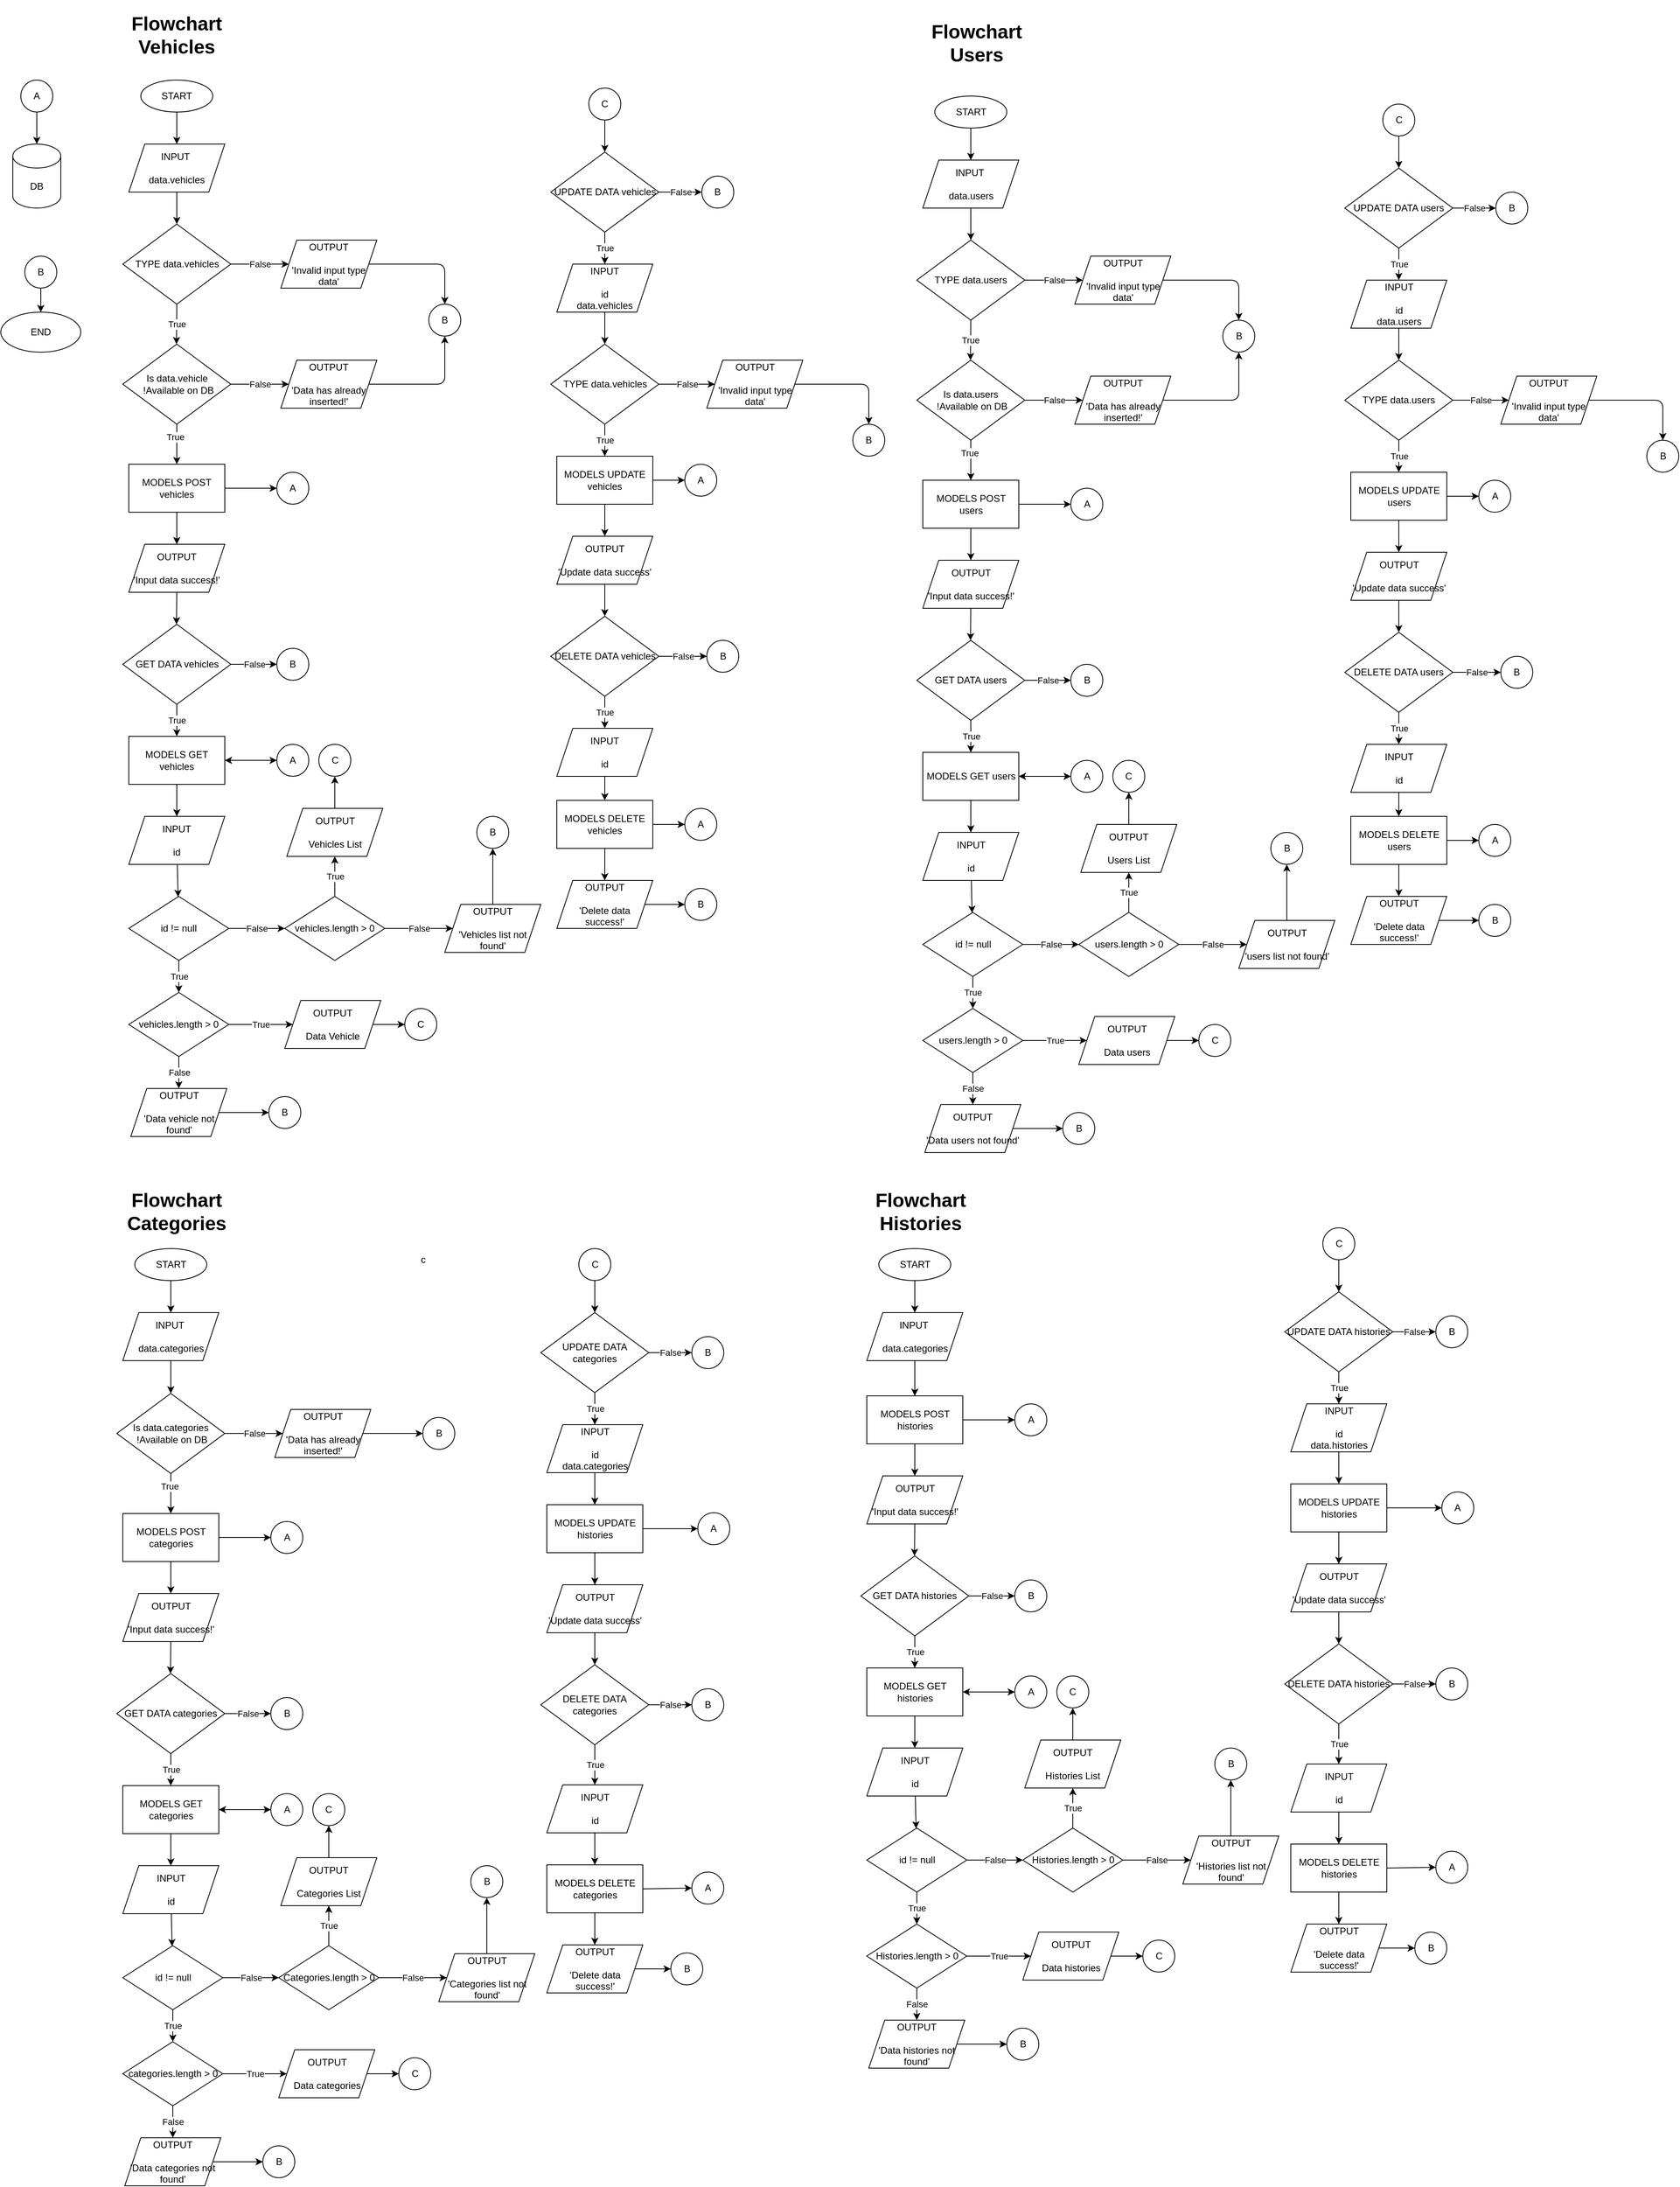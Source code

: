 <mxfile version="16.5.3" type="device" pages="2"><diagram id="RpYcxEiXhlqE6-6RMeCe" name="Flowchart"><mxGraphModel dx="868" dy="488" grid="1" gridSize="10" guides="1" tooltips="1" connect="1" arrows="1" fold="1" page="1" pageScale="1" pageWidth="850" pageHeight="1100" math="0" shadow="0"><root><mxCell id="0"/><mxCell id="1" parent="0"/><mxCell id="3" value="False" style="edgeStyle=none;html=1;" parent="1" edge="1"><mxGeometry relative="1" as="geometry"><mxPoint x="510" y="275" as="sourcePoint"/></mxGeometry></mxCell><mxCell id="jTWBaRGK2jDJUKLFi1sU-1" value="&lt;h1&gt;Flowchart Vehicles&lt;/h1&gt;" style="text;html=1;strokeColor=none;fillColor=none;spacing=5;spacingTop=-20;whiteSpace=wrap;overflow=hidden;rounded=0;align=center;" parent="1" vertex="1"><mxGeometry x="160" y="10" width="150" height="70" as="geometry"/></mxCell><mxCell id="66" value="" style="group" parent="1" vertex="1" connectable="0"><mxGeometry x="30" y="100" width="90" height="160" as="geometry"/></mxCell><mxCell id="30" value="A" style="ellipse;whiteSpace=wrap;html=1;aspect=fixed;" parent="66" vertex="1"><mxGeometry x="10" width="40" height="40" as="geometry"/></mxCell><mxCell id="31" value="DB" style="shape=cylinder3;whiteSpace=wrap;html=1;boundedLbl=1;backgroundOutline=1;size=15;" parent="66" vertex="1"><mxGeometry y="80" width="60" height="80" as="geometry"/></mxCell><mxCell id="65" style="edgeStyle=none;html=1;exitX=0.5;exitY=1;exitDx=0;exitDy=0;" parent="66" source="30" target="31" edge="1"><mxGeometry relative="1" as="geometry"/></mxCell><mxCell id="74" style="edgeStyle=none;html=1;exitX=0.5;exitY=1;exitDx=0;exitDy=0;entryX=0.5;entryY=0;entryDx=0;entryDy=0;" parent="1" source="71" target="73" edge="1"><mxGeometry relative="1" as="geometry"/></mxCell><mxCell id="71" value="B" style="ellipse;whiteSpace=wrap;html=1;aspect=fixed;" parent="1" vertex="1"><mxGeometry x="45" y="320" width="40" height="40" as="geometry"/></mxCell><mxCell id="73" value="END" style="ellipse;whiteSpace=wrap;html=1;" parent="1" vertex="1"><mxGeometry x="15" y="390" width="100" height="50" as="geometry"/></mxCell><mxCell id="282" value="" style="group" parent="1" vertex="1" connectable="0"><mxGeometry x="1160" y="120" width="952.5" height="1320" as="geometry"/></mxCell><mxCell id="283" value="START" style="ellipse;whiteSpace=wrap;html=1;" parent="282" vertex="1"><mxGeometry x="22.5" width="90" height="40" as="geometry"/></mxCell><mxCell id="284" value="INPUT&amp;nbsp;&lt;br&gt;&lt;br&gt;data.users" style="shape=parallelogram;perimeter=parallelogramPerimeter;whiteSpace=wrap;html=1;fixedSize=1;" parent="282" vertex="1"><mxGeometry x="7.5" y="80" width="120" height="60" as="geometry"/></mxCell><mxCell id="285" value="" style="edgeStyle=none;html=1;" parent="282" source="283" target="284" edge="1"><mxGeometry relative="1" as="geometry"/></mxCell><mxCell id="286" value="True" style="edgeStyle=none;html=1;exitX=0.5;exitY=1;exitDx=0;exitDy=0;" parent="282" source="287" edge="1"><mxGeometry relative="1" as="geometry"><mxPoint x="67.088" y="330" as="targetPoint"/></mxGeometry></mxCell><mxCell id="287" value="TYPE data.users" style="rhombus;whiteSpace=wrap;html=1;" parent="282" vertex="1"><mxGeometry y="180" width="135" height="100" as="geometry"/></mxCell><mxCell id="288" value="" style="edgeStyle=none;html=1;" parent="282" source="284" target="287" edge="1"><mxGeometry relative="1" as="geometry"/></mxCell><mxCell id="289" value="OUTPUT&lt;br&gt;&lt;br&gt;'Invalid input type data'" style="shape=parallelogram;perimeter=parallelogramPerimeter;whiteSpace=wrap;html=1;fixedSize=1;" parent="282" vertex="1"><mxGeometry x="197.5" y="200" width="120" height="60" as="geometry"/></mxCell><mxCell id="290" value="False" style="edgeStyle=none;html=1;exitX=1;exitY=0.5;exitDx=0;exitDy=0;entryX=0;entryY=0.5;entryDx=0;entryDy=0;" parent="282" source="287" target="289" edge="1"><mxGeometry relative="1" as="geometry"/></mxCell><mxCell id="291" value="Is data.users&lt;br&gt;&amp;nbsp;!Available on DB" style="rhombus;whiteSpace=wrap;html=1;" parent="282" vertex="1"><mxGeometry y="330" width="135" height="100" as="geometry"/></mxCell><mxCell id="292" value="OUTPUT&lt;br&gt;&lt;br&gt;'Data has already inserted!'" style="shape=parallelogram;perimeter=parallelogramPerimeter;whiteSpace=wrap;html=1;fixedSize=1;" parent="282" vertex="1"><mxGeometry x="197.5" y="350" width="120" height="60" as="geometry"/></mxCell><mxCell id="293" value="False" style="edgeStyle=none;html=1;exitX=1;exitY=0.5;exitDx=0;exitDy=0;entryX=0;entryY=0.5;entryDx=0;entryDy=0;" parent="282" source="291" target="292" edge="1"><mxGeometry relative="1" as="geometry"/></mxCell><mxCell id="294" value="B" style="ellipse;whiteSpace=wrap;html=1;aspect=fixed;" parent="282" vertex="1"><mxGeometry x="382.5" y="280" width="40" height="40" as="geometry"/></mxCell><mxCell id="295" style="edgeStyle=none;html=1;exitX=1;exitY=0.5;exitDx=0;exitDy=0;entryX=0.5;entryY=0;entryDx=0;entryDy=0;" parent="282" source="289" target="294" edge="1"><mxGeometry relative="1" as="geometry"><Array as="points"><mxPoint x="402.5" y="230"/></Array></mxGeometry></mxCell><mxCell id="296" style="edgeStyle=none;html=1;exitX=1;exitY=0.5;exitDx=0;exitDy=0;entryX=0.5;entryY=1;entryDx=0;entryDy=0;" parent="282" source="292" target="294" edge="1"><mxGeometry relative="1" as="geometry"><Array as="points"><mxPoint x="402.5" y="380"/></Array></mxGeometry></mxCell><mxCell id="297" value="MODELS POST users" style="whiteSpace=wrap;html=1;" parent="282" vertex="1"><mxGeometry x="7.5" y="480" width="120" height="60" as="geometry"/></mxCell><mxCell id="298" value="" style="edgeStyle=none;html=1;" parent="282" source="291" target="297" edge="1"><mxGeometry relative="1" as="geometry"/></mxCell><mxCell id="299" value="True" style="edgeLabel;html=1;align=center;verticalAlign=middle;resizable=0;points=[];" parent="298" vertex="1" connectable="0"><mxGeometry x="-0.315" y="-2" relative="1" as="geometry"><mxPoint y="-1" as="offset"/></mxGeometry></mxCell><mxCell id="300" value="A" style="ellipse;whiteSpace=wrap;html=1;aspect=fixed;" parent="282" vertex="1"><mxGeometry x="192.5" y="490" width="40" height="40" as="geometry"/></mxCell><mxCell id="301" style="edgeStyle=none;html=1;exitX=1;exitY=0.5;exitDx=0;exitDy=0;entryX=0;entryY=0.5;entryDx=0;entryDy=0;" parent="282" source="297" target="300" edge="1"><mxGeometry relative="1" as="geometry"/></mxCell><mxCell id="302" style="edgeStyle=none;html=1;exitX=0.5;exitY=1;exitDx=0;exitDy=0;" parent="282" source="303" edge="1"><mxGeometry relative="1" as="geometry"><mxPoint x="67.088" y="680" as="targetPoint"/></mxGeometry></mxCell><mxCell id="303" value="OUTPUT&lt;br&gt;&lt;br&gt;'Input data success!'" style="shape=parallelogram;perimeter=parallelogramPerimeter;whiteSpace=wrap;html=1;fixedSize=1;" parent="282" vertex="1"><mxGeometry x="7.5" y="580" width="120" height="60" as="geometry"/></mxCell><mxCell id="304" style="edgeStyle=none;html=1;exitX=0.5;exitY=1;exitDx=0;exitDy=0;entryX=0.5;entryY=0;entryDx=0;entryDy=0;" parent="282" source="297" target="303" edge="1"><mxGeometry relative="1" as="geometry"/></mxCell><mxCell id="305" value="C" style="ellipse;whiteSpace=wrap;html=1;aspect=fixed;" parent="282" vertex="1"><mxGeometry x="582.5" y="10" width="40" height="40" as="geometry"/></mxCell><mxCell id="306" value="GET DATA users" style="rhombus;whiteSpace=wrap;html=1;" parent="282" vertex="1"><mxGeometry y="680" width="135" height="100" as="geometry"/></mxCell><mxCell id="307" value="B" style="ellipse;whiteSpace=wrap;html=1;aspect=fixed;" parent="282" vertex="1"><mxGeometry x="192.5" y="710" width="40" height="40" as="geometry"/></mxCell><mxCell id="308" value="False" style="edgeStyle=none;html=1;exitX=1;exitY=0.5;exitDx=0;exitDy=0;entryX=0;entryY=0.5;entryDx=0;entryDy=0;" parent="282" source="306" target="307" edge="1"><mxGeometry relative="1" as="geometry"/></mxCell><mxCell id="309" value="MODELS GET users" style="whiteSpace=wrap;html=1;" parent="282" vertex="1"><mxGeometry x="7.5" y="820" width="120" height="60" as="geometry"/></mxCell><mxCell id="310" value="True" style="edgeStyle=none;html=1;exitX=0.5;exitY=1;exitDx=0;exitDy=0;entryX=0.5;entryY=0;entryDx=0;entryDy=0;" parent="282" source="306" target="309" edge="1"><mxGeometry relative="1" as="geometry"/></mxCell><mxCell id="311" style="edgeStyle=none;html=1;exitX=0;exitY=0.5;exitDx=0;exitDy=0;entryX=1;entryY=0.5;entryDx=0;entryDy=0;" parent="282" source="312" target="309" edge="1"><mxGeometry relative="1" as="geometry"/></mxCell><mxCell id="312" value="A" style="ellipse;whiteSpace=wrap;html=1;aspect=fixed;" parent="282" vertex="1"><mxGeometry x="192.5" y="830" width="40" height="40" as="geometry"/></mxCell><mxCell id="313" style="edgeStyle=none;html=1;exitX=1;exitY=0.5;exitDx=0;exitDy=0;entryX=0;entryY=0.5;entryDx=0;entryDy=0;" parent="282" source="309" target="312" edge="1"><mxGeometry relative="1" as="geometry"/></mxCell><mxCell id="314" value="INPUT&lt;br&gt;&lt;br&gt;id" style="shape=parallelogram;perimeter=parallelogramPerimeter;whiteSpace=wrap;html=1;fixedSize=1;" parent="282" vertex="1"><mxGeometry x="7.5" y="920" width="120" height="60" as="geometry"/></mxCell><mxCell id="315" value="" style="edgeStyle=none;html=1;" parent="282" source="309" target="314" edge="1"><mxGeometry relative="1" as="geometry"/></mxCell><mxCell id="316" value="id != null" style="rhombus;whiteSpace=wrap;html=1;" parent="282" vertex="1"><mxGeometry x="7.5" y="1020" width="125" height="80" as="geometry"/></mxCell><mxCell id="317" value="" style="edgeStyle=none;html=1;" parent="282" source="314" target="316" edge="1"><mxGeometry relative="1" as="geometry"/></mxCell><mxCell id="318" value="users.length &amp;gt; 0" style="rhombus;whiteSpace=wrap;html=1;" parent="282" vertex="1"><mxGeometry x="202.5" y="1020" width="125" height="80" as="geometry"/></mxCell><mxCell id="319" value="False" style="edgeStyle=none;html=1;exitX=1;exitY=0.5;exitDx=0;exitDy=0;entryX=0;entryY=0.5;entryDx=0;entryDy=0;" parent="282" source="316" target="318" edge="1"><mxGeometry relative="1" as="geometry"/></mxCell><mxCell id="320" value="OUTPUT&lt;br&gt;&lt;br&gt;Users List" style="shape=parallelogram;perimeter=parallelogramPerimeter;whiteSpace=wrap;html=1;fixedSize=1;" parent="282" vertex="1"><mxGeometry x="205" y="910" width="120" height="60" as="geometry"/></mxCell><mxCell id="321" value="True" style="edgeStyle=none;html=1;" parent="282" source="318" target="320" edge="1"><mxGeometry relative="1" as="geometry"/></mxCell><mxCell id="322" value="OUTPUT&lt;br&gt;&lt;br&gt;'users list not found'" style="shape=parallelogram;perimeter=parallelogramPerimeter;whiteSpace=wrap;html=1;fixedSize=1;" parent="282" vertex="1"><mxGeometry x="402.5" y="1030" width="120" height="60" as="geometry"/></mxCell><mxCell id="323" value="False" style="edgeStyle=none;html=1;" parent="282" source="318" target="322" edge="1"><mxGeometry relative="1" as="geometry"/></mxCell><mxCell id="324" value="B" style="ellipse;whiteSpace=wrap;html=1;aspect=fixed;" parent="282" vertex="1"><mxGeometry x="442.5" y="920" width="40" height="40" as="geometry"/></mxCell><mxCell id="325" style="edgeStyle=none;html=1;exitX=0.5;exitY=0;exitDx=0;exitDy=0;entryX=0.5;entryY=1;entryDx=0;entryDy=0;" parent="282" source="322" target="324" edge="1"><mxGeometry relative="1" as="geometry"/></mxCell><mxCell id="326" value="users.length &amp;gt; 0" style="rhombus;whiteSpace=wrap;html=1;" parent="282" vertex="1"><mxGeometry x="7.5" y="1140" width="125" height="80" as="geometry"/></mxCell><mxCell id="327" value="True" style="edgeStyle=none;html=1;exitX=0.5;exitY=1;exitDx=0;exitDy=0;entryX=0.5;entryY=0;entryDx=0;entryDy=0;" parent="282" source="316" target="326" edge="1"><mxGeometry relative="1" as="geometry"/></mxCell><mxCell id="328" value="OUTPUT&lt;br&gt;&lt;br&gt;'Data users not found'" style="shape=parallelogram;perimeter=parallelogramPerimeter;whiteSpace=wrap;html=1;fixedSize=1;" parent="282" vertex="1"><mxGeometry x="10" y="1260" width="120" height="60" as="geometry"/></mxCell><mxCell id="329" value="False" style="edgeStyle=none;html=1;entryX=0.5;entryY=0;entryDx=0;entryDy=0;" parent="282" source="326" target="328" edge="1"><mxGeometry relative="1" as="geometry"/></mxCell><mxCell id="330" style="edgeStyle=none;html=1;exitX=1;exitY=0.5;exitDx=0;exitDy=0;" parent="282" source="331" edge="1"><mxGeometry relative="1" as="geometry"><mxPoint x="352.5" y="1180.059" as="targetPoint"/></mxGeometry></mxCell><mxCell id="331" value="OUTPUT&lt;br&gt;&lt;br&gt;Data users" style="shape=parallelogram;perimeter=parallelogramPerimeter;whiteSpace=wrap;html=1;fixedSize=1;" parent="282" vertex="1"><mxGeometry x="202.5" y="1150" width="120" height="60" as="geometry"/></mxCell><mxCell id="332" value="True" style="edgeStyle=none;html=1;exitX=1;exitY=0.5;exitDx=0;exitDy=0;entryX=0;entryY=0.5;entryDx=0;entryDy=0;" parent="282" source="326" target="331" edge="1"><mxGeometry relative="1" as="geometry"/></mxCell><mxCell id="333" value="C" style="ellipse;whiteSpace=wrap;html=1;aspect=fixed;" parent="282" vertex="1"><mxGeometry x="352.5" y="1160" width="40" height="40" as="geometry"/></mxCell><mxCell id="334" value="C" style="ellipse;whiteSpace=wrap;html=1;aspect=fixed;" parent="282" vertex="1"><mxGeometry x="245" y="830" width="40" height="40" as="geometry"/></mxCell><mxCell id="335" style="edgeStyle=none;html=1;exitX=0.5;exitY=0;exitDx=0;exitDy=0;entryX=0.5;entryY=1;entryDx=0;entryDy=0;" parent="282" source="320" target="334" edge="1"><mxGeometry relative="1" as="geometry"/></mxCell><mxCell id="336" value="B" style="ellipse;whiteSpace=wrap;html=1;aspect=fixed;" parent="282" vertex="1"><mxGeometry x="182.5" y="1270" width="40" height="40" as="geometry"/></mxCell><mxCell id="337" style="edgeStyle=none;html=1;exitX=1;exitY=0.5;exitDx=0;exitDy=0;entryX=0;entryY=0.5;entryDx=0;entryDy=0;" parent="282" source="328" target="336" edge="1"><mxGeometry relative="1" as="geometry"/></mxCell><mxCell id="338" value="UPDATE DATA users" style="rhombus;whiteSpace=wrap;html=1;" parent="282" vertex="1"><mxGeometry x="535" y="90" width="135" height="100" as="geometry"/></mxCell><mxCell id="339" style="edgeStyle=none;html=1;exitX=0.5;exitY=1;exitDx=0;exitDy=0;" parent="282" source="305" target="338" edge="1"><mxGeometry relative="1" as="geometry"/></mxCell><mxCell id="340" value="B" style="ellipse;whiteSpace=wrap;html=1;aspect=fixed;" parent="282" vertex="1"><mxGeometry x="723.75" y="120" width="40" height="40" as="geometry"/></mxCell><mxCell id="341" value="False" style="edgeStyle=none;html=1;exitX=1;exitY=0.5;exitDx=0;exitDy=0;entryX=0;entryY=0.5;entryDx=0;entryDy=0;" parent="282" source="338" target="340" edge="1"><mxGeometry relative="1" as="geometry"/></mxCell><mxCell id="342" value="INPUT&lt;br&gt;&lt;br&gt;id&lt;br&gt;data.users" style="shape=parallelogram;perimeter=parallelogramPerimeter;whiteSpace=wrap;html=1;fixedSize=1;" parent="282" vertex="1"><mxGeometry x="542.5" y="230" width="120" height="60" as="geometry"/></mxCell><mxCell id="343" value="True" style="edgeStyle=none;html=1;exitX=0.5;exitY=1;exitDx=0;exitDy=0;entryX=0.5;entryY=0;entryDx=0;entryDy=0;" parent="282" source="338" target="342" edge="1"><mxGeometry relative="1" as="geometry"/></mxCell><mxCell id="344" value="TYPE data.users" style="rhombus;whiteSpace=wrap;html=1;" parent="282" vertex="1"><mxGeometry x="535" y="330" width="135" height="100" as="geometry"/></mxCell><mxCell id="345" style="edgeStyle=none;html=1;exitX=0.5;exitY=1;exitDx=0;exitDy=0;entryX=0.5;entryY=0;entryDx=0;entryDy=0;" parent="282" source="342" target="344" edge="1"><mxGeometry relative="1" as="geometry"/></mxCell><mxCell id="346" value="OUTPUT&lt;br&gt;&lt;br&gt;'Invalid input type data'" style="shape=parallelogram;perimeter=parallelogramPerimeter;whiteSpace=wrap;html=1;fixedSize=1;" parent="282" vertex="1"><mxGeometry x="730" y="350" width="120" height="60" as="geometry"/></mxCell><mxCell id="347" value="False" style="edgeStyle=none;html=1;exitX=1;exitY=0.5;exitDx=0;exitDy=0;entryX=0;entryY=0.5;entryDx=0;entryDy=0;" parent="282" source="344" target="346" edge="1"><mxGeometry relative="1" as="geometry"/></mxCell><mxCell id="348" value="B" style="ellipse;whiteSpace=wrap;html=1;aspect=fixed;" parent="282" vertex="1"><mxGeometry x="912.5" y="430" width="40" height="40" as="geometry"/></mxCell><mxCell id="349" style="edgeStyle=none;html=1;exitX=1;exitY=0.5;exitDx=0;exitDy=0;entryX=0.5;entryY=0;entryDx=0;entryDy=0;" parent="282" source="346" target="348" edge="1"><mxGeometry relative="1" as="geometry"><Array as="points"><mxPoint x="932.5" y="380"/></Array></mxGeometry></mxCell><mxCell id="350" value="MODELS UPDATE users" style="whiteSpace=wrap;html=1;" parent="282" vertex="1"><mxGeometry x="542.5" y="470" width="120" height="60" as="geometry"/></mxCell><mxCell id="351" value="True" style="edgeStyle=none;html=1;exitX=0.5;exitY=1;exitDx=0;exitDy=0;entryX=0.5;entryY=0;entryDx=0;entryDy=0;" parent="282" source="344" target="350" edge="1"><mxGeometry relative="1" as="geometry"/></mxCell><mxCell id="352" value="A" style="ellipse;whiteSpace=wrap;html=1;aspect=fixed;" parent="282" vertex="1"><mxGeometry x="702.5" y="480" width="40" height="40" as="geometry"/></mxCell><mxCell id="353" style="edgeStyle=none;html=1;exitX=1;exitY=0.5;exitDx=0;exitDy=0;entryX=0;entryY=0.5;entryDx=0;entryDy=0;" parent="282" source="350" target="352" edge="1"><mxGeometry relative="1" as="geometry"/></mxCell><mxCell id="354" value="OUTPUT&lt;br&gt;&lt;br&gt;'Update data success'" style="shape=parallelogram;perimeter=parallelogramPerimeter;whiteSpace=wrap;html=1;fixedSize=1;" parent="282" vertex="1"><mxGeometry x="542.5" y="570" width="120" height="60" as="geometry"/></mxCell><mxCell id="355" style="edgeStyle=none;html=1;exitX=0.5;exitY=1;exitDx=0;exitDy=0;entryX=0.5;entryY=0;entryDx=0;entryDy=0;" parent="282" source="350" target="354" edge="1"><mxGeometry relative="1" as="geometry"/></mxCell><mxCell id="356" value="DELETE DATA users" style="rhombus;whiteSpace=wrap;html=1;" parent="282" vertex="1"><mxGeometry x="535" y="670" width="135" height="100" as="geometry"/></mxCell><mxCell id="357" style="edgeStyle=none;html=1;exitX=0.5;exitY=1;exitDx=0;exitDy=0;entryX=0.5;entryY=0;entryDx=0;entryDy=0;" parent="282" source="354" target="356" edge="1"><mxGeometry relative="1" as="geometry"/></mxCell><mxCell id="358" value="B" style="ellipse;whiteSpace=wrap;html=1;aspect=fixed;" parent="282" vertex="1"><mxGeometry x="730" y="700" width="40" height="40" as="geometry"/></mxCell><mxCell id="359" value="False" style="edgeStyle=none;html=1;exitX=1;exitY=0.5;exitDx=0;exitDy=0;entryX=0;entryY=0.5;entryDx=0;entryDy=0;" parent="282" source="356" target="358" edge="1"><mxGeometry relative="1" as="geometry"/></mxCell><mxCell id="360" value="INPUT&lt;br&gt;&lt;br&gt;id" style="shape=parallelogram;perimeter=parallelogramPerimeter;whiteSpace=wrap;html=1;fixedSize=1;" parent="282" vertex="1"><mxGeometry x="542.5" y="810" width="120" height="60" as="geometry"/></mxCell><mxCell id="361" value="True" style="edgeStyle=none;html=1;exitX=0.5;exitY=1;exitDx=0;exitDy=0;" parent="282" source="356" target="360" edge="1"><mxGeometry relative="1" as="geometry"/></mxCell><mxCell id="362" value="MODELS DELETE users" style="whiteSpace=wrap;html=1;" parent="282" vertex="1"><mxGeometry x="542.5" y="900" width="120" height="60" as="geometry"/></mxCell><mxCell id="363" style="edgeStyle=none;html=1;exitX=0.5;exitY=1;exitDx=0;exitDy=0;entryX=0.5;entryY=0;entryDx=0;entryDy=0;" parent="282" source="360" target="362" edge="1"><mxGeometry relative="1" as="geometry"/></mxCell><mxCell id="364" value="A" style="ellipse;whiteSpace=wrap;html=1;aspect=fixed;" parent="282" vertex="1"><mxGeometry x="702.5" y="910" width="40" height="40" as="geometry"/></mxCell><mxCell id="365" style="edgeStyle=none;html=1;exitX=1;exitY=0.5;exitDx=0;exitDy=0;entryX=0;entryY=0.5;entryDx=0;entryDy=0;" parent="282" source="362" target="364" edge="1"><mxGeometry relative="1" as="geometry"/></mxCell><mxCell id="366" value="OUTPUT&lt;br&gt;&lt;br&gt;'Delete data &lt;br&gt;success!'" style="shape=parallelogram;perimeter=parallelogramPerimeter;whiteSpace=wrap;html=1;fixedSize=1;" parent="282" vertex="1"><mxGeometry x="542.5" y="1000" width="120" height="60" as="geometry"/></mxCell><mxCell id="367" style="edgeStyle=none;html=1;exitX=0.5;exitY=1;exitDx=0;exitDy=0;entryX=0.5;entryY=0;entryDx=0;entryDy=0;" parent="282" source="362" target="366" edge="1"><mxGeometry relative="1" as="geometry"/></mxCell><mxCell id="368" value="B" style="ellipse;whiteSpace=wrap;html=1;aspect=fixed;" parent="282" vertex="1"><mxGeometry x="702.5" y="1010" width="40" height="40" as="geometry"/></mxCell><mxCell id="369" style="edgeStyle=none;html=1;exitX=1;exitY=0.5;exitDx=0;exitDy=0;entryX=0;entryY=0.5;entryDx=0;entryDy=0;" parent="282" source="366" target="368" edge="1"><mxGeometry relative="1" as="geometry"/></mxCell><mxCell id="370" value="&lt;h1&gt;Flowchart Users&lt;/h1&gt;" style="text;html=1;strokeColor=none;fillColor=none;spacing=5;spacingTop=-20;whiteSpace=wrap;overflow=hidden;rounded=0;align=center;" parent="1" vertex="1"><mxGeometry x="1160" y="20" width="150" height="70" as="geometry"/></mxCell><mxCell id="371" value="&lt;h1&gt;Flowchart Categories&lt;/h1&gt;" style="text;html=1;strokeColor=none;fillColor=none;spacing=5;spacingTop=-20;whiteSpace=wrap;overflow=hidden;rounded=0;align=center;" parent="1" vertex="1"><mxGeometry x="160" y="1480" width="150" height="70" as="geometry"/></mxCell><mxCell id="136" value="START" style="ellipse;whiteSpace=wrap;html=1;" parent="1" vertex="1"><mxGeometry x="190" y="100" width="90" height="40" as="geometry"/></mxCell><mxCell id="139" value="INPUT&amp;nbsp;&lt;br&gt;&lt;br&gt;data.vehicles" style="shape=parallelogram;perimeter=parallelogramPerimeter;whiteSpace=wrap;html=1;fixedSize=1;" parent="1" vertex="1"><mxGeometry x="175" y="180" width="120" height="60" as="geometry"/></mxCell><mxCell id="140" value="" style="edgeStyle=none;html=1;" parent="1" source="136" target="139" edge="1"><mxGeometry relative="1" as="geometry"/></mxCell><mxCell id="149" value="True" style="edgeStyle=none;html=1;exitX=0.5;exitY=1;exitDx=0;exitDy=0;" parent="1" source="141" edge="1"><mxGeometry relative="1" as="geometry"><mxPoint x="234.588" y="430" as="targetPoint"/></mxGeometry></mxCell><mxCell id="141" value="TYPE data.vehicles" style="rhombus;whiteSpace=wrap;html=1;" parent="1" vertex="1"><mxGeometry x="167.5" y="280" width="135" height="100" as="geometry"/></mxCell><mxCell id="142" value="" style="edgeStyle=none;html=1;" parent="1" source="139" target="141" edge="1"><mxGeometry relative="1" as="geometry"/></mxCell><mxCell id="144" value="OUTPUT&lt;br&gt;&lt;br&gt;'Invalid input type data'" style="shape=parallelogram;perimeter=parallelogramPerimeter;whiteSpace=wrap;html=1;fixedSize=1;" parent="1" vertex="1"><mxGeometry x="365" y="300" width="120" height="60" as="geometry"/></mxCell><mxCell id="146" value="False" style="edgeStyle=none;html=1;exitX=1;exitY=0.5;exitDx=0;exitDy=0;entryX=0;entryY=0.5;entryDx=0;entryDy=0;" parent="1" source="141" target="144" edge="1"><mxGeometry relative="1" as="geometry"/></mxCell><mxCell id="150" value="Is data.vehicle&lt;br&gt;&amp;nbsp;!Available on DB" style="rhombus;whiteSpace=wrap;html=1;" parent="1" vertex="1"><mxGeometry x="167.5" y="430" width="135" height="100" as="geometry"/></mxCell><mxCell id="152" value="OUTPUT&lt;br&gt;&lt;br&gt;'Data has already inserted!'" style="shape=parallelogram;perimeter=parallelogramPerimeter;whiteSpace=wrap;html=1;fixedSize=1;" parent="1" vertex="1"><mxGeometry x="365" y="450" width="120" height="60" as="geometry"/></mxCell><mxCell id="155" value="False" style="edgeStyle=none;html=1;exitX=1;exitY=0.5;exitDx=0;exitDy=0;entryX=0;entryY=0.5;entryDx=0;entryDy=0;" parent="1" source="150" target="152" edge="1"><mxGeometry relative="1" as="geometry"/></mxCell><mxCell id="156" value="B" style="ellipse;whiteSpace=wrap;html=1;aspect=fixed;" parent="1" vertex="1"><mxGeometry x="550" y="380" width="40" height="40" as="geometry"/></mxCell><mxCell id="212" style="edgeStyle=none;html=1;exitX=1;exitY=0.5;exitDx=0;exitDy=0;entryX=0.5;entryY=0;entryDx=0;entryDy=0;" parent="1" source="144" target="156" edge="1"><mxGeometry relative="1" as="geometry"><Array as="points"><mxPoint x="570" y="330"/></Array></mxGeometry></mxCell><mxCell id="213" style="edgeStyle=none;html=1;exitX=1;exitY=0.5;exitDx=0;exitDy=0;entryX=0.5;entryY=1;entryDx=0;entryDy=0;" parent="1" source="152" target="156" edge="1"><mxGeometry relative="1" as="geometry"><Array as="points"><mxPoint x="570" y="480"/></Array></mxGeometry></mxCell><mxCell id="159" value="MODELS POST vehicles" style="whiteSpace=wrap;html=1;" parent="1" vertex="1"><mxGeometry x="175" y="580" width="120" height="60" as="geometry"/></mxCell><mxCell id="160" value="" style="edgeStyle=none;html=1;" parent="1" source="150" target="159" edge="1"><mxGeometry relative="1" as="geometry"/></mxCell><mxCell id="161" value="True" style="edgeLabel;html=1;align=center;verticalAlign=middle;resizable=0;points=[];" parent="160" vertex="1" connectable="0"><mxGeometry x="-0.315" y="-2" relative="1" as="geometry"><mxPoint y="-1" as="offset"/></mxGeometry></mxCell><mxCell id="166" value="A" style="ellipse;whiteSpace=wrap;html=1;aspect=fixed;" parent="1" vertex="1"><mxGeometry x="360" y="590" width="40" height="40" as="geometry"/></mxCell><mxCell id="167" style="edgeStyle=none;html=1;exitX=1;exitY=0.5;exitDx=0;exitDy=0;entryX=0;entryY=0.5;entryDx=0;entryDy=0;" parent="1" source="159" target="166" edge="1"><mxGeometry relative="1" as="geometry"/></mxCell><mxCell id="183" style="edgeStyle=none;html=1;exitX=0.5;exitY=1;exitDx=0;exitDy=0;" parent="1" source="178" edge="1"><mxGeometry relative="1" as="geometry"><mxPoint x="234.588" y="780" as="targetPoint"/></mxGeometry></mxCell><mxCell id="178" value="OUTPUT&lt;br&gt;&lt;br&gt;'Input data success!'" style="shape=parallelogram;perimeter=parallelogramPerimeter;whiteSpace=wrap;html=1;fixedSize=1;" parent="1" vertex="1"><mxGeometry x="175" y="680" width="120" height="60" as="geometry"/></mxCell><mxCell id="179" style="edgeStyle=none;html=1;exitX=0.5;exitY=1;exitDx=0;exitDy=0;entryX=0.5;entryY=0;entryDx=0;entryDy=0;" parent="1" source="159" target="178" edge="1"><mxGeometry relative="1" as="geometry"/></mxCell><mxCell id="227" value="C" style="ellipse;whiteSpace=wrap;html=1;aspect=fixed;" parent="1" vertex="1"><mxGeometry x="750" y="110" width="40" height="40" as="geometry"/></mxCell><mxCell id="245" value="GET DATA vehicles" style="rhombus;whiteSpace=wrap;html=1;" parent="1" vertex="1"><mxGeometry x="167.5" y="780" width="135" height="100" as="geometry"/></mxCell><mxCell id="247" value="B" style="ellipse;whiteSpace=wrap;html=1;aspect=fixed;" parent="1" vertex="1"><mxGeometry x="360" y="810" width="40" height="40" as="geometry"/></mxCell><mxCell id="248" value="False" style="edgeStyle=none;html=1;exitX=1;exitY=0.5;exitDx=0;exitDy=0;entryX=0;entryY=0.5;entryDx=0;entryDy=0;" parent="1" source="245" target="247" edge="1"><mxGeometry relative="1" as="geometry"/></mxCell><mxCell id="184" value="MODELS GET vehicles" style="whiteSpace=wrap;html=1;" parent="1" vertex="1"><mxGeometry x="175" y="920" width="120" height="60" as="geometry"/></mxCell><mxCell id="249" value="True" style="edgeStyle=none;html=1;exitX=0.5;exitY=1;exitDx=0;exitDy=0;entryX=0.5;entryY=0;entryDx=0;entryDy=0;" parent="1" source="245" target="184" edge="1"><mxGeometry relative="1" as="geometry"/></mxCell><mxCell id="188" style="edgeStyle=none;html=1;exitX=0;exitY=0.5;exitDx=0;exitDy=0;entryX=1;entryY=0.5;entryDx=0;entryDy=0;" parent="1" source="185" target="184" edge="1"><mxGeometry relative="1" as="geometry"/></mxCell><mxCell id="185" value="A" style="ellipse;whiteSpace=wrap;html=1;aspect=fixed;" parent="1" vertex="1"><mxGeometry x="360" y="930" width="40" height="40" as="geometry"/></mxCell><mxCell id="187" style="edgeStyle=none;html=1;exitX=1;exitY=0.5;exitDx=0;exitDy=0;entryX=0;entryY=0.5;entryDx=0;entryDy=0;" parent="1" source="184" target="185" edge="1"><mxGeometry relative="1" as="geometry"/></mxCell><mxCell id="190" value="INPUT&lt;br&gt;&lt;br&gt;id" style="shape=parallelogram;perimeter=parallelogramPerimeter;whiteSpace=wrap;html=1;fixedSize=1;" parent="1" vertex="1"><mxGeometry x="175" y="1020" width="120" height="60" as="geometry"/></mxCell><mxCell id="191" value="" style="edgeStyle=none;html=1;" parent="1" source="184" target="190" edge="1"><mxGeometry relative="1" as="geometry"/></mxCell><mxCell id="193" value="id != null" style="rhombus;whiteSpace=wrap;html=1;" parent="1" vertex="1"><mxGeometry x="175" y="1120" width="125" height="80" as="geometry"/></mxCell><mxCell id="194" value="" style="edgeStyle=none;html=1;" parent="1" source="190" target="193" edge="1"><mxGeometry relative="1" as="geometry"/></mxCell><mxCell id="200" value="vehicles.length &amp;gt; 0" style="rhombus;whiteSpace=wrap;html=1;" parent="1" vertex="1"><mxGeometry x="370" y="1120" width="125" height="80" as="geometry"/></mxCell><mxCell id="201" value="False" style="edgeStyle=none;html=1;exitX=1;exitY=0.5;exitDx=0;exitDy=0;entryX=0;entryY=0.5;entryDx=0;entryDy=0;" parent="1" source="193" target="200" edge="1"><mxGeometry relative="1" as="geometry"/></mxCell><mxCell id="202" value="OUTPUT&lt;br&gt;&lt;br&gt;Vehicles List" style="shape=parallelogram;perimeter=parallelogramPerimeter;whiteSpace=wrap;html=1;fixedSize=1;" parent="1" vertex="1"><mxGeometry x="372.5" y="1010" width="120" height="60" as="geometry"/></mxCell><mxCell id="203" value="True" style="edgeStyle=none;html=1;" parent="1" source="200" target="202" edge="1"><mxGeometry relative="1" as="geometry"/></mxCell><mxCell id="204" value="OUTPUT&lt;br&gt;&lt;br&gt;'Vehicles list not found'" style="shape=parallelogram;perimeter=parallelogramPerimeter;whiteSpace=wrap;html=1;fixedSize=1;" parent="1" vertex="1"><mxGeometry x="570" y="1130" width="120" height="60" as="geometry"/></mxCell><mxCell id="205" value="False" style="edgeStyle=none;html=1;" parent="1" source="200" target="204" edge="1"><mxGeometry relative="1" as="geometry"/></mxCell><mxCell id="206" value="B" style="ellipse;whiteSpace=wrap;html=1;aspect=fixed;" parent="1" vertex="1"><mxGeometry x="610" y="1020" width="40" height="40" as="geometry"/></mxCell><mxCell id="209" style="edgeStyle=none;html=1;exitX=0.5;exitY=0;exitDx=0;exitDy=0;entryX=0.5;entryY=1;entryDx=0;entryDy=0;" parent="1" source="204" target="206" edge="1"><mxGeometry relative="1" as="geometry"/></mxCell><mxCell id="215" value="vehicles.length &amp;gt; 0" style="rhombus;whiteSpace=wrap;html=1;" parent="1" vertex="1"><mxGeometry x="175" y="1240" width="125" height="80" as="geometry"/></mxCell><mxCell id="216" value="True" style="edgeStyle=none;html=1;exitX=0.5;exitY=1;exitDx=0;exitDy=0;entryX=0.5;entryY=0;entryDx=0;entryDy=0;" parent="1" source="193" target="215" edge="1"><mxGeometry relative="1" as="geometry"/></mxCell><mxCell id="217" value="OUTPUT&lt;br&gt;&lt;br&gt;'Data vehicle not found'" style="shape=parallelogram;perimeter=parallelogramPerimeter;whiteSpace=wrap;html=1;fixedSize=1;" parent="1" vertex="1"><mxGeometry x="177.5" y="1360" width="120" height="60" as="geometry"/></mxCell><mxCell id="218" value="False" style="edgeStyle=none;html=1;entryX=0.5;entryY=0;entryDx=0;entryDy=0;" parent="1" source="215" target="217" edge="1"><mxGeometry relative="1" as="geometry"/></mxCell><mxCell id="221" style="edgeStyle=none;html=1;exitX=1;exitY=0.5;exitDx=0;exitDy=0;" parent="1" source="219" edge="1"><mxGeometry relative="1" as="geometry"><mxPoint x="520" y="1280.059" as="targetPoint"/></mxGeometry></mxCell><mxCell id="219" value="OUTPUT&lt;br&gt;&lt;br&gt;Data Vehicle" style="shape=parallelogram;perimeter=parallelogramPerimeter;whiteSpace=wrap;html=1;fixedSize=1;" parent="1" vertex="1"><mxGeometry x="370" y="1250" width="120" height="60" as="geometry"/></mxCell><mxCell id="220" value="True" style="edgeStyle=none;html=1;exitX=1;exitY=0.5;exitDx=0;exitDy=0;entryX=0;entryY=0.5;entryDx=0;entryDy=0;" parent="1" source="215" target="219" edge="1"><mxGeometry relative="1" as="geometry"/></mxCell><mxCell id="222" value="C" style="ellipse;whiteSpace=wrap;html=1;aspect=fixed;" parent="1" vertex="1"><mxGeometry x="520" y="1260" width="40" height="40" as="geometry"/></mxCell><mxCell id="223" value="C" style="ellipse;whiteSpace=wrap;html=1;aspect=fixed;" parent="1" vertex="1"><mxGeometry x="412.5" y="930" width="40" height="40" as="geometry"/></mxCell><mxCell id="224" style="edgeStyle=none;html=1;exitX=0.5;exitY=0;exitDx=0;exitDy=0;entryX=0.5;entryY=1;entryDx=0;entryDy=0;" parent="1" source="202" target="223" edge="1"><mxGeometry relative="1" as="geometry"/></mxCell><mxCell id="225" value="B" style="ellipse;whiteSpace=wrap;html=1;aspect=fixed;" parent="1" vertex="1"><mxGeometry x="350" y="1370" width="40" height="40" as="geometry"/></mxCell><mxCell id="226" style="edgeStyle=none;html=1;exitX=1;exitY=0.5;exitDx=0;exitDy=0;entryX=0;entryY=0.5;entryDx=0;entryDy=0;" parent="1" source="217" target="225" edge="1"><mxGeometry relative="1" as="geometry"/></mxCell><mxCell id="252" value="UPDATE DATA vehicles" style="rhombus;whiteSpace=wrap;html=1;" parent="1" vertex="1"><mxGeometry x="702.5" y="190" width="135" height="100" as="geometry"/></mxCell><mxCell id="253" style="edgeStyle=none;html=1;exitX=0.5;exitY=1;exitDx=0;exitDy=0;" parent="1" source="227" target="252" edge="1"><mxGeometry relative="1" as="geometry"/></mxCell><mxCell id="256" value="B" style="ellipse;whiteSpace=wrap;html=1;aspect=fixed;" parent="1" vertex="1"><mxGeometry x="891.25" y="220" width="40" height="40" as="geometry"/></mxCell><mxCell id="257" value="False" style="edgeStyle=none;html=1;exitX=1;exitY=0.5;exitDx=0;exitDy=0;entryX=0;entryY=0.5;entryDx=0;entryDy=0;" parent="1" source="252" target="256" edge="1"><mxGeometry relative="1" as="geometry"/></mxCell><mxCell id="228" value="INPUT&lt;br&gt;&lt;br&gt;id&lt;br&gt;data.vehicles" style="shape=parallelogram;perimeter=parallelogramPerimeter;whiteSpace=wrap;html=1;fixedSize=1;" parent="1" vertex="1"><mxGeometry x="710" y="330" width="120" height="60" as="geometry"/></mxCell><mxCell id="254" value="True" style="edgeStyle=none;html=1;exitX=0.5;exitY=1;exitDx=0;exitDy=0;entryX=0.5;entryY=0;entryDx=0;entryDy=0;" parent="1" source="252" target="228" edge="1"><mxGeometry relative="1" as="geometry"/></mxCell><mxCell id="232" value="TYPE data.vehicles" style="rhombus;whiteSpace=wrap;html=1;" parent="1" vertex="1"><mxGeometry x="702.5" y="430" width="135" height="100" as="geometry"/></mxCell><mxCell id="235" style="edgeStyle=none;html=1;exitX=0.5;exitY=1;exitDx=0;exitDy=0;entryX=0.5;entryY=0;entryDx=0;entryDy=0;" parent="1" source="228" target="232" edge="1"><mxGeometry relative="1" as="geometry"/></mxCell><mxCell id="234" value="OUTPUT&lt;br&gt;&lt;br&gt;'Invalid input type data'" style="shape=parallelogram;perimeter=parallelogramPerimeter;whiteSpace=wrap;html=1;fixedSize=1;" parent="1" vertex="1"><mxGeometry x="897.5" y="450" width="120" height="60" as="geometry"/></mxCell><mxCell id="230" value="False" style="edgeStyle=none;html=1;exitX=1;exitY=0.5;exitDx=0;exitDy=0;entryX=0;entryY=0.5;entryDx=0;entryDy=0;" parent="1" source="232" target="234" edge="1"><mxGeometry relative="1" as="geometry"/></mxCell><mxCell id="236" value="B" style="ellipse;whiteSpace=wrap;html=1;aspect=fixed;" parent="1" vertex="1"><mxGeometry x="1080" y="530" width="40" height="40" as="geometry"/></mxCell><mxCell id="237" style="edgeStyle=none;html=1;exitX=1;exitY=0.5;exitDx=0;exitDy=0;entryX=0.5;entryY=0;entryDx=0;entryDy=0;" parent="1" source="234" target="236" edge="1"><mxGeometry relative="1" as="geometry"><Array as="points"><mxPoint x="1100" y="480"/></Array></mxGeometry></mxCell><mxCell id="238" value="MODELS UPDATE vehicles" style="whiteSpace=wrap;html=1;" parent="1" vertex="1"><mxGeometry x="710" y="570" width="120" height="60" as="geometry"/></mxCell><mxCell id="239" value="True" style="edgeStyle=none;html=1;exitX=0.5;exitY=1;exitDx=0;exitDy=0;entryX=0.5;entryY=0;entryDx=0;entryDy=0;" parent="1" source="232" target="238" edge="1"><mxGeometry relative="1" as="geometry"/></mxCell><mxCell id="240" value="A" style="ellipse;whiteSpace=wrap;html=1;aspect=fixed;" parent="1" vertex="1"><mxGeometry x="870" y="580" width="40" height="40" as="geometry"/></mxCell><mxCell id="241" style="edgeStyle=none;html=1;exitX=1;exitY=0.5;exitDx=0;exitDy=0;entryX=0;entryY=0.5;entryDx=0;entryDy=0;" parent="1" source="238" target="240" edge="1"><mxGeometry relative="1" as="geometry"/></mxCell><mxCell id="242" value="OUTPUT&lt;br&gt;&lt;br&gt;'Update data success'" style="shape=parallelogram;perimeter=parallelogramPerimeter;whiteSpace=wrap;html=1;fixedSize=1;" parent="1" vertex="1"><mxGeometry x="710" y="670" width="120" height="60" as="geometry"/></mxCell><mxCell id="243" style="edgeStyle=none;html=1;exitX=0.5;exitY=1;exitDx=0;exitDy=0;entryX=0.5;entryY=0;entryDx=0;entryDy=0;" parent="1" source="238" target="242" edge="1"><mxGeometry relative="1" as="geometry"/></mxCell><mxCell id="259" value="DELETE DATA vehicles" style="rhombus;whiteSpace=wrap;html=1;" parent="1" vertex="1"><mxGeometry x="702.5" y="770" width="135" height="100" as="geometry"/></mxCell><mxCell id="260" style="edgeStyle=none;html=1;exitX=0.5;exitY=1;exitDx=0;exitDy=0;entryX=0.5;entryY=0;entryDx=0;entryDy=0;" parent="1" source="242" target="259" edge="1"><mxGeometry relative="1" as="geometry"/></mxCell><mxCell id="262" value="B" style="ellipse;whiteSpace=wrap;html=1;aspect=fixed;" parent="1" vertex="1"><mxGeometry x="897.5" y="800" width="40" height="40" as="geometry"/></mxCell><mxCell id="263" value="False" style="edgeStyle=none;html=1;exitX=1;exitY=0.5;exitDx=0;exitDy=0;entryX=0;entryY=0.5;entryDx=0;entryDy=0;" parent="1" source="259" target="262" edge="1"><mxGeometry relative="1" as="geometry"/></mxCell><mxCell id="265" value="INPUT&lt;br&gt;&lt;br&gt;id" style="shape=parallelogram;perimeter=parallelogramPerimeter;whiteSpace=wrap;html=1;fixedSize=1;" parent="1" vertex="1"><mxGeometry x="710" y="910" width="120" height="60" as="geometry"/></mxCell><mxCell id="278" value="True" style="edgeStyle=none;html=1;exitX=0.5;exitY=1;exitDx=0;exitDy=0;" parent="1" source="259" target="265" edge="1"><mxGeometry relative="1" as="geometry"/></mxCell><mxCell id="266" value="MODELS DELETE vehicles" style="whiteSpace=wrap;html=1;" parent="1" vertex="1"><mxGeometry x="710" y="1000" width="120" height="60" as="geometry"/></mxCell><mxCell id="267" style="edgeStyle=none;html=1;exitX=0.5;exitY=1;exitDx=0;exitDy=0;entryX=0.5;entryY=0;entryDx=0;entryDy=0;" parent="1" source="265" target="266" edge="1"><mxGeometry relative="1" as="geometry"/></mxCell><mxCell id="269" value="A" style="ellipse;whiteSpace=wrap;html=1;aspect=fixed;" parent="1" vertex="1"><mxGeometry x="870" y="1010" width="40" height="40" as="geometry"/></mxCell><mxCell id="270" style="edgeStyle=none;html=1;exitX=1;exitY=0.5;exitDx=0;exitDy=0;entryX=0;entryY=0.5;entryDx=0;entryDy=0;" parent="1" source="266" target="269" edge="1"><mxGeometry relative="1" as="geometry"/></mxCell><mxCell id="271" value="OUTPUT&lt;br&gt;&lt;br&gt;'Delete data &lt;br&gt;success!'" style="shape=parallelogram;perimeter=parallelogramPerimeter;whiteSpace=wrap;html=1;fixedSize=1;" parent="1" vertex="1"><mxGeometry x="710" y="1100" width="120" height="60" as="geometry"/></mxCell><mxCell id="272" style="edgeStyle=none;html=1;exitX=0.5;exitY=1;exitDx=0;exitDy=0;entryX=0.5;entryY=0;entryDx=0;entryDy=0;" parent="1" source="266" target="271" edge="1"><mxGeometry relative="1" as="geometry"/></mxCell><mxCell id="274" value="B" style="ellipse;whiteSpace=wrap;html=1;aspect=fixed;" parent="1" vertex="1"><mxGeometry x="870" y="1110" width="40" height="40" as="geometry"/></mxCell><mxCell id="275" style="edgeStyle=none;html=1;exitX=1;exitY=0.5;exitDx=0;exitDy=0;entryX=0;entryY=0.5;entryDx=0;entryDy=0;" parent="1" source="271" target="274" edge="1"><mxGeometry relative="1" as="geometry"/></mxCell><mxCell id="470" value="c" style="group" parent="1" vertex="1" connectable="0"><mxGeometry x="160" y="1560" width="766.25" height="1171" as="geometry"/></mxCell><mxCell id="374" value="INPUT&amp;nbsp;&lt;br&gt;&lt;br&gt;data.categories" style="shape=parallelogram;perimeter=parallelogramPerimeter;whiteSpace=wrap;html=1;fixedSize=1;" parent="470" vertex="1"><mxGeometry x="7.5" y="80" width="120" height="60" as="geometry"/></mxCell><mxCell id="375" value="" style="edgeStyle=none;html=1;" parent="470" source="373" target="374" edge="1"><mxGeometry relative="1" as="geometry"/></mxCell><mxCell id="373" value="START" style="ellipse;whiteSpace=wrap;html=1;" parent="470" vertex="1"><mxGeometry x="22.5" width="90" height="40" as="geometry"/></mxCell><mxCell id="381" value="Is data.categories&lt;br&gt;&amp;nbsp;!Available on DB" style="rhombus;whiteSpace=wrap;html=1;" parent="470" vertex="1"><mxGeometry y="181" width="135" height="100" as="geometry"/></mxCell><mxCell id="464" style="edgeStyle=none;html=1;exitX=0.5;exitY=1;exitDx=0;exitDy=0;entryX=0.5;entryY=0;entryDx=0;entryDy=0;" parent="470" source="374" target="381" edge="1"><mxGeometry relative="1" as="geometry"/></mxCell><mxCell id="382" value="OUTPUT&lt;br&gt;&lt;br&gt;'Data has already inserted!'" style="shape=parallelogram;perimeter=parallelogramPerimeter;whiteSpace=wrap;html=1;fixedSize=1;" parent="470" vertex="1"><mxGeometry x="197.5" y="201" width="120" height="60" as="geometry"/></mxCell><mxCell id="383" value="False" style="edgeStyle=none;html=1;exitX=1;exitY=0.5;exitDx=0;exitDy=0;entryX=0;entryY=0.5;entryDx=0;entryDy=0;" parent="470" source="381" target="382" edge="1"><mxGeometry relative="1" as="geometry"/></mxCell><mxCell id="384" value="B" style="ellipse;whiteSpace=wrap;html=1;aspect=fixed;" parent="470" vertex="1"><mxGeometry x="382.5" y="211" width="40" height="40" as="geometry"/></mxCell><mxCell id="462" style="edgeStyle=none;html=1;exitX=1;exitY=0.5;exitDx=0;exitDy=0;entryX=0;entryY=0.5;entryDx=0;entryDy=0;" parent="470" source="382" target="384" edge="1"><mxGeometry relative="1" as="geometry"/></mxCell><mxCell id="387" value="MODELS POST categories" style="whiteSpace=wrap;html=1;" parent="470" vertex="1"><mxGeometry x="7.5" y="331" width="120" height="60" as="geometry"/></mxCell><mxCell id="388" value="" style="edgeStyle=none;html=1;" parent="470" source="381" target="387" edge="1"><mxGeometry relative="1" as="geometry"/></mxCell><mxCell id="389" value="True" style="edgeLabel;html=1;align=center;verticalAlign=middle;resizable=0;points=[];" parent="388" vertex="1" connectable="0"><mxGeometry x="-0.315" y="-2" relative="1" as="geometry"><mxPoint y="-1" as="offset"/></mxGeometry></mxCell><mxCell id="390" value="A" style="ellipse;whiteSpace=wrap;html=1;aspect=fixed;" parent="470" vertex="1"><mxGeometry x="192.5" y="341" width="40" height="40" as="geometry"/></mxCell><mxCell id="391" style="edgeStyle=none;html=1;exitX=1;exitY=0.5;exitDx=0;exitDy=0;entryX=0;entryY=0.5;entryDx=0;entryDy=0;" parent="470" source="387" target="390" edge="1"><mxGeometry relative="1" as="geometry"/></mxCell><mxCell id="392" style="edgeStyle=none;html=1;exitX=0.5;exitY=1;exitDx=0;exitDy=0;" parent="470" source="393" edge="1"><mxGeometry relative="1" as="geometry"><mxPoint x="67.088" y="531" as="targetPoint"/></mxGeometry></mxCell><mxCell id="393" value="OUTPUT&lt;br&gt;&lt;br&gt;'Input data success!'" style="shape=parallelogram;perimeter=parallelogramPerimeter;whiteSpace=wrap;html=1;fixedSize=1;" parent="470" vertex="1"><mxGeometry x="7.5" y="431" width="120" height="60" as="geometry"/></mxCell><mxCell id="394" style="edgeStyle=none;html=1;exitX=0.5;exitY=1;exitDx=0;exitDy=0;entryX=0.5;entryY=0;entryDx=0;entryDy=0;" parent="470" source="387" target="393" edge="1"><mxGeometry relative="1" as="geometry"/></mxCell><mxCell id="396" value="GET DATA categories" style="rhombus;whiteSpace=wrap;html=1;" parent="470" vertex="1"><mxGeometry y="531" width="135" height="100" as="geometry"/></mxCell><mxCell id="397" value="B" style="ellipse;whiteSpace=wrap;html=1;aspect=fixed;" parent="470" vertex="1"><mxGeometry x="192.5" y="561" width="40" height="40" as="geometry"/></mxCell><mxCell id="398" value="False" style="edgeStyle=none;html=1;exitX=1;exitY=0.5;exitDx=0;exitDy=0;entryX=0;entryY=0.5;entryDx=0;entryDy=0;" parent="470" source="396" target="397" edge="1"><mxGeometry relative="1" as="geometry"/></mxCell><mxCell id="399" value="MODELS GET categories" style="whiteSpace=wrap;html=1;" parent="470" vertex="1"><mxGeometry x="7.5" y="671" width="120" height="60" as="geometry"/></mxCell><mxCell id="400" value="True" style="edgeStyle=none;html=1;exitX=0.5;exitY=1;exitDx=0;exitDy=0;entryX=0.5;entryY=0;entryDx=0;entryDy=0;" parent="470" source="396" target="399" edge="1"><mxGeometry relative="1" as="geometry"/></mxCell><mxCell id="401" style="edgeStyle=none;html=1;exitX=0;exitY=0.5;exitDx=0;exitDy=0;entryX=1;entryY=0.5;entryDx=0;entryDy=0;" parent="470" source="402" target="399" edge="1"><mxGeometry relative="1" as="geometry"/></mxCell><mxCell id="402" value="A" style="ellipse;whiteSpace=wrap;html=1;aspect=fixed;" parent="470" vertex="1"><mxGeometry x="192.5" y="681" width="40" height="40" as="geometry"/></mxCell><mxCell id="403" style="edgeStyle=none;html=1;exitX=1;exitY=0.5;exitDx=0;exitDy=0;entryX=0;entryY=0.5;entryDx=0;entryDy=0;" parent="470" source="399" target="402" edge="1"><mxGeometry relative="1" as="geometry"/></mxCell><mxCell id="404" value="INPUT&lt;br&gt;&lt;br&gt;id" style="shape=parallelogram;perimeter=parallelogramPerimeter;whiteSpace=wrap;html=1;fixedSize=1;" parent="470" vertex="1"><mxGeometry x="7.5" y="771" width="120" height="60" as="geometry"/></mxCell><mxCell id="405" value="" style="edgeStyle=none;html=1;" parent="470" source="399" target="404" edge="1"><mxGeometry relative="1" as="geometry"/></mxCell><mxCell id="406" value="id != null" style="rhombus;whiteSpace=wrap;html=1;" parent="470" vertex="1"><mxGeometry x="7.5" y="871" width="125" height="80" as="geometry"/></mxCell><mxCell id="407" value="" style="edgeStyle=none;html=1;" parent="470" source="404" target="406" edge="1"><mxGeometry relative="1" as="geometry"/></mxCell><mxCell id="408" value="Categories.length &amp;gt; 0" style="rhombus;whiteSpace=wrap;html=1;" parent="470" vertex="1"><mxGeometry x="202.5" y="871" width="125" height="80" as="geometry"/></mxCell><mxCell id="409" value="False" style="edgeStyle=none;html=1;exitX=1;exitY=0.5;exitDx=0;exitDy=0;entryX=0;entryY=0.5;entryDx=0;entryDy=0;" parent="470" source="406" target="408" edge="1"><mxGeometry relative="1" as="geometry"/></mxCell><mxCell id="410" value="OUTPUT&lt;br&gt;&lt;br&gt;Categories List" style="shape=parallelogram;perimeter=parallelogramPerimeter;whiteSpace=wrap;html=1;fixedSize=1;" parent="470" vertex="1"><mxGeometry x="205" y="761" width="120" height="60" as="geometry"/></mxCell><mxCell id="411" value="True" style="edgeStyle=none;html=1;" parent="470" source="408" target="410" edge="1"><mxGeometry relative="1" as="geometry"/></mxCell><mxCell id="412" value="OUTPUT&lt;br&gt;&lt;br&gt;'Categories list not found'" style="shape=parallelogram;perimeter=parallelogramPerimeter;whiteSpace=wrap;html=1;fixedSize=1;" parent="470" vertex="1"><mxGeometry x="402.5" y="881" width="120" height="60" as="geometry"/></mxCell><mxCell id="413" value="False" style="edgeStyle=none;html=1;" parent="470" source="408" target="412" edge="1"><mxGeometry relative="1" as="geometry"/></mxCell><mxCell id="414" value="B" style="ellipse;whiteSpace=wrap;html=1;aspect=fixed;" parent="470" vertex="1"><mxGeometry x="442.5" y="771" width="40" height="40" as="geometry"/></mxCell><mxCell id="415" style="edgeStyle=none;html=1;exitX=0.5;exitY=0;exitDx=0;exitDy=0;entryX=0.5;entryY=1;entryDx=0;entryDy=0;" parent="470" source="412" target="414" edge="1"><mxGeometry relative="1" as="geometry"/></mxCell><mxCell id="416" value="categories.length &amp;gt; 0" style="rhombus;whiteSpace=wrap;html=1;" parent="470" vertex="1"><mxGeometry x="7.5" y="991" width="125" height="80" as="geometry"/></mxCell><mxCell id="417" value="True" style="edgeStyle=none;html=1;exitX=0.5;exitY=1;exitDx=0;exitDy=0;entryX=0.5;entryY=0;entryDx=0;entryDy=0;" parent="470" source="406" target="416" edge="1"><mxGeometry relative="1" as="geometry"/></mxCell><mxCell id="418" value="OUTPUT&lt;br&gt;&lt;br&gt;'Data categories not found'" style="shape=parallelogram;perimeter=parallelogramPerimeter;whiteSpace=wrap;html=1;fixedSize=1;" parent="470" vertex="1"><mxGeometry x="10" y="1111" width="120" height="60" as="geometry"/></mxCell><mxCell id="419" value="False" style="edgeStyle=none;html=1;entryX=0.5;entryY=0;entryDx=0;entryDy=0;" parent="470" source="416" target="418" edge="1"><mxGeometry relative="1" as="geometry"/></mxCell><mxCell id="420" style="edgeStyle=none;html=1;exitX=1;exitY=0.5;exitDx=0;exitDy=0;" parent="470" source="421" edge="1"><mxGeometry relative="1" as="geometry"><mxPoint x="352.5" y="1031.059" as="targetPoint"/></mxGeometry></mxCell><mxCell id="421" value="OUTPUT&lt;br&gt;&lt;br&gt;Data categories" style="shape=parallelogram;perimeter=parallelogramPerimeter;whiteSpace=wrap;html=1;fixedSize=1;" parent="470" vertex="1"><mxGeometry x="202.5" y="1001" width="120" height="60" as="geometry"/></mxCell><mxCell id="422" value="True" style="edgeStyle=none;html=1;exitX=1;exitY=0.5;exitDx=0;exitDy=0;entryX=0;entryY=0.5;entryDx=0;entryDy=0;" parent="470" source="416" target="421" edge="1"><mxGeometry relative="1" as="geometry"/></mxCell><mxCell id="423" value="C" style="ellipse;whiteSpace=wrap;html=1;aspect=fixed;" parent="470" vertex="1"><mxGeometry x="352.5" y="1011" width="40" height="40" as="geometry"/></mxCell><mxCell id="424" value="C" style="ellipse;whiteSpace=wrap;html=1;aspect=fixed;" parent="470" vertex="1"><mxGeometry x="245" y="681" width="40" height="40" as="geometry"/></mxCell><mxCell id="425" style="edgeStyle=none;html=1;exitX=0.5;exitY=0;exitDx=0;exitDy=0;entryX=0.5;entryY=1;entryDx=0;entryDy=0;" parent="470" source="410" target="424" edge="1"><mxGeometry relative="1" as="geometry"/></mxCell><mxCell id="426" value="B" style="ellipse;whiteSpace=wrap;html=1;aspect=fixed;" parent="470" vertex="1"><mxGeometry x="182.5" y="1121" width="40" height="40" as="geometry"/></mxCell><mxCell id="427" style="edgeStyle=none;html=1;exitX=1;exitY=0.5;exitDx=0;exitDy=0;entryX=0;entryY=0.5;entryDx=0;entryDy=0;" parent="470" source="418" target="426" edge="1"><mxGeometry relative="1" as="geometry"/></mxCell><mxCell id="395" value="C" style="ellipse;whiteSpace=wrap;html=1;aspect=fixed;" parent="470" vertex="1"><mxGeometry x="577.5" width="40" height="40" as="geometry"/></mxCell><mxCell id="428" value="UPDATE DATA categories" style="rhombus;whiteSpace=wrap;html=1;" parent="470" vertex="1"><mxGeometry x="530" y="80" width="135" height="100" as="geometry"/></mxCell><mxCell id="429" style="edgeStyle=none;html=1;exitX=0.5;exitY=1;exitDx=0;exitDy=0;" parent="470" source="395" target="428" edge="1"><mxGeometry relative="1" as="geometry"/></mxCell><mxCell id="430" value="B" style="ellipse;whiteSpace=wrap;html=1;aspect=fixed;" parent="470" vertex="1"><mxGeometry x="718.75" y="110" width="40" height="40" as="geometry"/></mxCell><mxCell id="431" value="False" style="edgeStyle=none;html=1;exitX=1;exitY=0.5;exitDx=0;exitDy=0;entryX=0;entryY=0.5;entryDx=0;entryDy=0;" parent="470" source="428" target="430" edge="1"><mxGeometry relative="1" as="geometry"/></mxCell><mxCell id="432" value="INPUT&lt;br&gt;&lt;br&gt;id&lt;br&gt;data.categories" style="shape=parallelogram;perimeter=parallelogramPerimeter;whiteSpace=wrap;html=1;fixedSize=1;" parent="470" vertex="1"><mxGeometry x="537.5" y="220" width="120" height="60" as="geometry"/></mxCell><mxCell id="433" value="True" style="edgeStyle=none;html=1;exitX=0.5;exitY=1;exitDx=0;exitDy=0;entryX=0.5;entryY=0;entryDx=0;entryDy=0;" parent="470" source="428" target="432" edge="1"><mxGeometry relative="1" as="geometry"/></mxCell><mxCell id="435" style="edgeStyle=none;html=1;exitX=0.5;exitY=1;exitDx=0;exitDy=0;entryX=0.5;entryY=0;entryDx=0;entryDy=0;" parent="470" source="432" edge="1"><mxGeometry relative="1" as="geometry"><mxPoint x="597.5" y="320" as="targetPoint"/></mxGeometry></mxCell><mxCell id="440" value="MODELS UPDATE histories" style="whiteSpace=wrap;html=1;" parent="470" vertex="1"><mxGeometry x="537.5" y="320" width="120" height="60" as="geometry"/></mxCell><mxCell id="442" value="A" style="ellipse;whiteSpace=wrap;html=1;aspect=fixed;" parent="470" vertex="1"><mxGeometry x="726.25" y="330" width="40" height="40" as="geometry"/></mxCell><mxCell id="443" style="edgeStyle=none;html=1;exitX=1;exitY=0.5;exitDx=0;exitDy=0;entryX=0;entryY=0.5;entryDx=0;entryDy=0;" parent="470" source="440" target="442" edge="1"><mxGeometry relative="1" as="geometry"/></mxCell><mxCell id="444" value="OUTPUT&lt;br&gt;&lt;br&gt;'Update data success'" style="shape=parallelogram;perimeter=parallelogramPerimeter;whiteSpace=wrap;html=1;fixedSize=1;" parent="470" vertex="1"><mxGeometry x="537.5" y="420" width="120" height="60" as="geometry"/></mxCell><mxCell id="445" style="edgeStyle=none;html=1;exitX=0.5;exitY=1;exitDx=0;exitDy=0;entryX=0.5;entryY=0;entryDx=0;entryDy=0;" parent="470" source="440" target="444" edge="1"><mxGeometry relative="1" as="geometry"/></mxCell><mxCell id="446" value="DELETE DATA categories" style="rhombus;whiteSpace=wrap;html=1;" parent="470" vertex="1"><mxGeometry x="530" y="520" width="135" height="100" as="geometry"/></mxCell><mxCell id="447" style="edgeStyle=none;html=1;exitX=0.5;exitY=1;exitDx=0;exitDy=0;entryX=0.5;entryY=0;entryDx=0;entryDy=0;" parent="470" source="444" target="446" edge="1"><mxGeometry relative="1" as="geometry"/></mxCell><mxCell id="448" value="B" style="ellipse;whiteSpace=wrap;html=1;aspect=fixed;" parent="470" vertex="1"><mxGeometry x="718.75" y="550" width="40" height="40" as="geometry"/></mxCell><mxCell id="449" value="False" style="edgeStyle=none;html=1;exitX=1;exitY=0.5;exitDx=0;exitDy=0;entryX=0;entryY=0.5;entryDx=0;entryDy=0;" parent="470" source="446" target="448" edge="1"><mxGeometry relative="1" as="geometry"/></mxCell><mxCell id="450" value="INPUT&lt;br&gt;&lt;br&gt;id" style="shape=parallelogram;perimeter=parallelogramPerimeter;whiteSpace=wrap;html=1;fixedSize=1;" parent="470" vertex="1"><mxGeometry x="537.5" y="670" width="120" height="60" as="geometry"/></mxCell><mxCell id="451" value="True" style="edgeStyle=none;html=1;exitX=0.5;exitY=1;exitDx=0;exitDy=0;" parent="470" source="446" target="450" edge="1"><mxGeometry relative="1" as="geometry"/></mxCell><mxCell id="452" value="MODELS DELETE categories" style="whiteSpace=wrap;html=1;" parent="470" vertex="1"><mxGeometry x="537.5" y="770" width="120" height="60" as="geometry"/></mxCell><mxCell id="453" style="edgeStyle=none;html=1;exitX=0.5;exitY=1;exitDx=0;exitDy=0;entryX=0.5;entryY=0;entryDx=0;entryDy=0;" parent="470" source="450" target="452" edge="1"><mxGeometry relative="1" as="geometry"/></mxCell><mxCell id="454" value="A" style="ellipse;whiteSpace=wrap;html=1;aspect=fixed;" parent="470" vertex="1"><mxGeometry x="718.75" y="779" width="40" height="40" as="geometry"/></mxCell><mxCell id="455" style="edgeStyle=none;html=1;exitX=1;exitY=0.5;exitDx=0;exitDy=0;entryX=0;entryY=0.5;entryDx=0;entryDy=0;" parent="470" source="452" target="454" edge="1"><mxGeometry relative="1" as="geometry"/></mxCell><mxCell id="456" value="OUTPUT&lt;br&gt;&lt;br&gt;'Delete data &lt;br&gt;success!'" style="shape=parallelogram;perimeter=parallelogramPerimeter;whiteSpace=wrap;html=1;fixedSize=1;" parent="470" vertex="1"><mxGeometry x="537.5" y="870" width="120" height="60" as="geometry"/></mxCell><mxCell id="457" style="edgeStyle=none;html=1;exitX=0.5;exitY=1;exitDx=0;exitDy=0;entryX=0.5;entryY=0;entryDx=0;entryDy=0;" parent="470" source="452" target="456" edge="1"><mxGeometry relative="1" as="geometry"/></mxCell><mxCell id="458" value="B" style="ellipse;whiteSpace=wrap;html=1;aspect=fixed;" parent="470" vertex="1"><mxGeometry x="692.5" y="880" width="40" height="40" as="geometry"/></mxCell><mxCell id="459" style="edgeStyle=none;html=1;exitX=1;exitY=0.5;exitDx=0;exitDy=0;entryX=0;entryY=0.5;entryDx=0;entryDy=0;" parent="470" source="456" target="458" edge="1"><mxGeometry relative="1" as="geometry"/></mxCell><mxCell id="548" value="&lt;h1&gt;Flowchart Histories&lt;/h1&gt;" style="text;html=1;strokeColor=none;fillColor=none;spacing=5;spacingTop=-20;whiteSpace=wrap;overflow=hidden;rounded=0;align=center;" parent="1" vertex="1"><mxGeometry x="1090" y="1480" width="150" height="70" as="geometry"/></mxCell><mxCell id="553" style="edgeStyle=none;html=1;exitX=0.5;exitY=1;exitDx=0;exitDy=0;" parent="1" source="472" target="481" edge="1"><mxGeometry relative="1" as="geometry"/></mxCell><mxCell id="472" value="INPUT&amp;nbsp;&lt;br&gt;&lt;br&gt;data.categories" style="shape=parallelogram;perimeter=parallelogramPerimeter;whiteSpace=wrap;html=1;fixedSize=1;" parent="1" vertex="1"><mxGeometry x="1097.5" y="1640" width="120" height="60" as="geometry"/></mxCell><mxCell id="473" value="" style="edgeStyle=none;html=1;" parent="1" source="474" target="472" edge="1"><mxGeometry relative="1" as="geometry"/></mxCell><mxCell id="474" value="START" style="ellipse;whiteSpace=wrap;html=1;" parent="1" vertex="1"><mxGeometry x="1112.5" y="1560" width="90" height="40" as="geometry"/></mxCell><mxCell id="481" value="MODELS POST histories" style="whiteSpace=wrap;html=1;" parent="1" vertex="1"><mxGeometry x="1097.5" y="1744" width="120" height="60" as="geometry"/></mxCell><mxCell id="484" value="A" style="ellipse;whiteSpace=wrap;html=1;aspect=fixed;" parent="1" vertex="1"><mxGeometry x="1282.5" y="1754" width="40" height="40" as="geometry"/></mxCell><mxCell id="485" style="edgeStyle=none;html=1;exitX=1;exitY=0.5;exitDx=0;exitDy=0;entryX=0;entryY=0.5;entryDx=0;entryDy=0;" parent="1" source="481" target="484" edge="1"><mxGeometry relative="1" as="geometry"/></mxCell><mxCell id="486" style="edgeStyle=none;html=1;exitX=0.5;exitY=1;exitDx=0;exitDy=0;" parent="1" source="487" edge="1"><mxGeometry relative="1" as="geometry"><mxPoint x="1157.088" y="1944" as="targetPoint"/></mxGeometry></mxCell><mxCell id="487" value="OUTPUT&lt;br&gt;&lt;br&gt;'Input data success!'" style="shape=parallelogram;perimeter=parallelogramPerimeter;whiteSpace=wrap;html=1;fixedSize=1;" parent="1" vertex="1"><mxGeometry x="1097.5" y="1844" width="120" height="60" as="geometry"/></mxCell><mxCell id="488" style="edgeStyle=none;html=1;exitX=0.5;exitY=1;exitDx=0;exitDy=0;entryX=0.5;entryY=0;entryDx=0;entryDy=0;" parent="1" source="481" target="487" edge="1"><mxGeometry relative="1" as="geometry"/></mxCell><mxCell id="489" value="GET DATA histories" style="rhombus;whiteSpace=wrap;html=1;" parent="1" vertex="1"><mxGeometry x="1090" y="1944" width="135" height="100" as="geometry"/></mxCell><mxCell id="490" value="B" style="ellipse;whiteSpace=wrap;html=1;aspect=fixed;" parent="1" vertex="1"><mxGeometry x="1282.5" y="1974" width="40" height="40" as="geometry"/></mxCell><mxCell id="491" value="False" style="edgeStyle=none;html=1;exitX=1;exitY=0.5;exitDx=0;exitDy=0;entryX=0;entryY=0.5;entryDx=0;entryDy=0;" parent="1" source="489" target="490" edge="1"><mxGeometry relative="1" as="geometry"/></mxCell><mxCell id="492" value="MODELS GET histories" style="whiteSpace=wrap;html=1;" parent="1" vertex="1"><mxGeometry x="1097.5" y="2084" width="120" height="60" as="geometry"/></mxCell><mxCell id="493" value="True" style="edgeStyle=none;html=1;exitX=0.5;exitY=1;exitDx=0;exitDy=0;entryX=0.5;entryY=0;entryDx=0;entryDy=0;" parent="1" source="489" target="492" edge="1"><mxGeometry relative="1" as="geometry"/></mxCell><mxCell id="494" style="edgeStyle=none;html=1;exitX=0;exitY=0.5;exitDx=0;exitDy=0;entryX=1;entryY=0.5;entryDx=0;entryDy=0;" parent="1" source="495" target="492" edge="1"><mxGeometry relative="1" as="geometry"/></mxCell><mxCell id="495" value="A" style="ellipse;whiteSpace=wrap;html=1;aspect=fixed;" parent="1" vertex="1"><mxGeometry x="1282.5" y="2094" width="40" height="40" as="geometry"/></mxCell><mxCell id="496" style="edgeStyle=none;html=1;exitX=1;exitY=0.5;exitDx=0;exitDy=0;entryX=0;entryY=0.5;entryDx=0;entryDy=0;" parent="1" source="492" target="495" edge="1"><mxGeometry relative="1" as="geometry"/></mxCell><mxCell id="497" value="INPUT&lt;br&gt;&lt;br&gt;id" style="shape=parallelogram;perimeter=parallelogramPerimeter;whiteSpace=wrap;html=1;fixedSize=1;" parent="1" vertex="1"><mxGeometry x="1097.5" y="2184" width="120" height="60" as="geometry"/></mxCell><mxCell id="498" value="" style="edgeStyle=none;html=1;" parent="1" source="492" target="497" edge="1"><mxGeometry relative="1" as="geometry"/></mxCell><mxCell id="499" value="id != null" style="rhombus;whiteSpace=wrap;html=1;" parent="1" vertex="1"><mxGeometry x="1097.5" y="2284" width="125" height="80" as="geometry"/></mxCell><mxCell id="500" value="" style="edgeStyle=none;html=1;" parent="1" source="497" target="499" edge="1"><mxGeometry relative="1" as="geometry"/></mxCell><mxCell id="501" value="Histories.length &amp;gt; 0" style="rhombus;whiteSpace=wrap;html=1;" parent="1" vertex="1"><mxGeometry x="1292.5" y="2284" width="125" height="80" as="geometry"/></mxCell><mxCell id="502" value="False" style="edgeStyle=none;html=1;exitX=1;exitY=0.5;exitDx=0;exitDy=0;entryX=0;entryY=0.5;entryDx=0;entryDy=0;" parent="1" source="499" target="501" edge="1"><mxGeometry relative="1" as="geometry"/></mxCell><mxCell id="503" value="OUTPUT&lt;br&gt;&lt;br&gt;Histories List" style="shape=parallelogram;perimeter=parallelogramPerimeter;whiteSpace=wrap;html=1;fixedSize=1;" parent="1" vertex="1"><mxGeometry x="1295" y="2174" width="120" height="60" as="geometry"/></mxCell><mxCell id="504" value="True" style="edgeStyle=none;html=1;" parent="1" source="501" target="503" edge="1"><mxGeometry relative="1" as="geometry"/></mxCell><mxCell id="505" value="OUTPUT&lt;br&gt;&lt;br&gt;'Histories list not found'" style="shape=parallelogram;perimeter=parallelogramPerimeter;whiteSpace=wrap;html=1;fixedSize=1;" parent="1" vertex="1"><mxGeometry x="1492.5" y="2294" width="120" height="60" as="geometry"/></mxCell><mxCell id="506" value="False" style="edgeStyle=none;html=1;" parent="1" source="501" target="505" edge="1"><mxGeometry relative="1" as="geometry"/></mxCell><mxCell id="507" value="B" style="ellipse;whiteSpace=wrap;html=1;aspect=fixed;" parent="1" vertex="1"><mxGeometry x="1532.5" y="2184" width="40" height="40" as="geometry"/></mxCell><mxCell id="508" style="edgeStyle=none;html=1;exitX=0.5;exitY=0;exitDx=0;exitDy=0;entryX=0.5;entryY=1;entryDx=0;entryDy=0;" parent="1" source="505" target="507" edge="1"><mxGeometry relative="1" as="geometry"/></mxCell><mxCell id="509" value="Histories.length &amp;gt; 0" style="rhombus;whiteSpace=wrap;html=1;" parent="1" vertex="1"><mxGeometry x="1097.5" y="2404" width="125" height="80" as="geometry"/></mxCell><mxCell id="510" value="True" style="edgeStyle=none;html=1;exitX=0.5;exitY=1;exitDx=0;exitDy=0;entryX=0.5;entryY=0;entryDx=0;entryDy=0;" parent="1" source="499" target="509" edge="1"><mxGeometry relative="1" as="geometry"/></mxCell><mxCell id="511" value="OUTPUT&lt;br&gt;&lt;br&gt;'Data histories not found'" style="shape=parallelogram;perimeter=parallelogramPerimeter;whiteSpace=wrap;html=1;fixedSize=1;" parent="1" vertex="1"><mxGeometry x="1100" y="2524" width="120" height="60" as="geometry"/></mxCell><mxCell id="512" value="False" style="edgeStyle=none;html=1;entryX=0.5;entryY=0;entryDx=0;entryDy=0;" parent="1" source="509" target="511" edge="1"><mxGeometry relative="1" as="geometry"/></mxCell><mxCell id="513" style="edgeStyle=none;html=1;exitX=1;exitY=0.5;exitDx=0;exitDy=0;" parent="1" source="514" edge="1"><mxGeometry relative="1" as="geometry"><mxPoint x="1442.5" y="2444.059" as="targetPoint"/></mxGeometry></mxCell><mxCell id="514" value="OUTPUT&lt;br&gt;&lt;br&gt;Data histories" style="shape=parallelogram;perimeter=parallelogramPerimeter;whiteSpace=wrap;html=1;fixedSize=1;" parent="1" vertex="1"><mxGeometry x="1292.5" y="2414" width="120" height="60" as="geometry"/></mxCell><mxCell id="515" value="True" style="edgeStyle=none;html=1;exitX=1;exitY=0.5;exitDx=0;exitDy=0;entryX=0;entryY=0.5;entryDx=0;entryDy=0;" parent="1" source="509" target="514" edge="1"><mxGeometry relative="1" as="geometry"/></mxCell><mxCell id="516" value="C" style="ellipse;whiteSpace=wrap;html=1;aspect=fixed;" parent="1" vertex="1"><mxGeometry x="1442.5" y="2424" width="40" height="40" as="geometry"/></mxCell><mxCell id="517" value="C" style="ellipse;whiteSpace=wrap;html=1;aspect=fixed;" parent="1" vertex="1"><mxGeometry x="1335" y="2094" width="40" height="40" as="geometry"/></mxCell><mxCell id="518" style="edgeStyle=none;html=1;exitX=0.5;exitY=0;exitDx=0;exitDy=0;entryX=0.5;entryY=1;entryDx=0;entryDy=0;" parent="1" source="503" target="517" edge="1"><mxGeometry relative="1" as="geometry"/></mxCell><mxCell id="519" value="B" style="ellipse;whiteSpace=wrap;html=1;aspect=fixed;" parent="1" vertex="1"><mxGeometry x="1272.5" y="2534" width="40" height="40" as="geometry"/></mxCell><mxCell id="520" style="edgeStyle=none;html=1;exitX=1;exitY=0.5;exitDx=0;exitDy=0;entryX=0;entryY=0.5;entryDx=0;entryDy=0;" parent="1" source="511" target="519" edge="1"><mxGeometry relative="1" as="geometry"/></mxCell><mxCell id="554" value="" style="group" parent="1" vertex="1" connectable="0"><mxGeometry x="1620" y="1534" width="236.25" height="930" as="geometry"/></mxCell><mxCell id="521" value="C" style="ellipse;whiteSpace=wrap;html=1;aspect=fixed;" parent="554" vertex="1"><mxGeometry x="47.5" width="40" height="40" as="geometry"/></mxCell><mxCell id="522" value="UPDATE DATA histories" style="rhombus;whiteSpace=wrap;html=1;" parent="554" vertex="1"><mxGeometry y="80" width="135" height="100" as="geometry"/></mxCell><mxCell id="523" style="edgeStyle=none;html=1;exitX=0.5;exitY=1;exitDx=0;exitDy=0;" parent="554" source="521" target="522" edge="1"><mxGeometry relative="1" as="geometry"/></mxCell><mxCell id="524" value="B" style="ellipse;whiteSpace=wrap;html=1;aspect=fixed;" parent="554" vertex="1"><mxGeometry x="188.75" y="110" width="40" height="40" as="geometry"/></mxCell><mxCell id="525" value="False" style="edgeStyle=none;html=1;exitX=1;exitY=0.5;exitDx=0;exitDy=0;entryX=0;entryY=0.5;entryDx=0;entryDy=0;" parent="554" source="522" target="524" edge="1"><mxGeometry relative="1" as="geometry"/></mxCell><mxCell id="526" value="INPUT&lt;br&gt;&lt;br&gt;id&lt;br&gt;data.histories" style="shape=parallelogram;perimeter=parallelogramPerimeter;whiteSpace=wrap;html=1;fixedSize=1;" parent="554" vertex="1"><mxGeometry x="7.5" y="220" width="120" height="60" as="geometry"/></mxCell><mxCell id="527" value="True" style="edgeStyle=none;html=1;exitX=0.5;exitY=1;exitDx=0;exitDy=0;entryX=0.5;entryY=0;entryDx=0;entryDy=0;" parent="554" source="522" target="526" edge="1"><mxGeometry relative="1" as="geometry"/></mxCell><mxCell id="528" style="edgeStyle=none;html=1;exitX=0.5;exitY=1;exitDx=0;exitDy=0;entryX=0.5;entryY=0;entryDx=0;entryDy=0;" parent="554" source="526" edge="1"><mxGeometry relative="1" as="geometry"><mxPoint x="67.5" y="320" as="targetPoint"/></mxGeometry></mxCell><mxCell id="529" value="MODELS UPDATE histories" style="whiteSpace=wrap;html=1;" parent="554" vertex="1"><mxGeometry x="7.5" y="320" width="120" height="60" as="geometry"/></mxCell><mxCell id="530" value="A" style="ellipse;whiteSpace=wrap;html=1;aspect=fixed;" parent="554" vertex="1"><mxGeometry x="196.25" y="330" width="40" height="40" as="geometry"/></mxCell><mxCell id="531" style="edgeStyle=none;html=1;exitX=1;exitY=0.5;exitDx=0;exitDy=0;entryX=0;entryY=0.5;entryDx=0;entryDy=0;" parent="554" source="529" target="530" edge="1"><mxGeometry relative="1" as="geometry"/></mxCell><mxCell id="532" value="OUTPUT&lt;br&gt;&lt;br&gt;'Update data success'" style="shape=parallelogram;perimeter=parallelogramPerimeter;whiteSpace=wrap;html=1;fixedSize=1;" parent="554" vertex="1"><mxGeometry x="7.5" y="420" width="120" height="60" as="geometry"/></mxCell><mxCell id="533" style="edgeStyle=none;html=1;exitX=0.5;exitY=1;exitDx=0;exitDy=0;entryX=0.5;entryY=0;entryDx=0;entryDy=0;" parent="554" source="529" target="532" edge="1"><mxGeometry relative="1" as="geometry"/></mxCell><mxCell id="534" value="DELETE DATA histories" style="rhombus;whiteSpace=wrap;html=1;" parent="554" vertex="1"><mxGeometry y="520" width="135" height="100" as="geometry"/></mxCell><mxCell id="535" style="edgeStyle=none;html=1;exitX=0.5;exitY=1;exitDx=0;exitDy=0;entryX=0.5;entryY=0;entryDx=0;entryDy=0;" parent="554" source="532" target="534" edge="1"><mxGeometry relative="1" as="geometry"/></mxCell><mxCell id="536" value="B" style="ellipse;whiteSpace=wrap;html=1;aspect=fixed;" parent="554" vertex="1"><mxGeometry x="188.75" y="550" width="40" height="40" as="geometry"/></mxCell><mxCell id="537" value="False" style="edgeStyle=none;html=1;exitX=1;exitY=0.5;exitDx=0;exitDy=0;entryX=0;entryY=0.5;entryDx=0;entryDy=0;" parent="554" source="534" target="536" edge="1"><mxGeometry relative="1" as="geometry"/></mxCell><mxCell id="538" value="INPUT&lt;br&gt;&lt;br&gt;id" style="shape=parallelogram;perimeter=parallelogramPerimeter;whiteSpace=wrap;html=1;fixedSize=1;" parent="554" vertex="1"><mxGeometry x="7.5" y="670" width="120" height="60" as="geometry"/></mxCell><mxCell id="539" value="True" style="edgeStyle=none;html=1;exitX=0.5;exitY=1;exitDx=0;exitDy=0;" parent="554" source="534" target="538" edge="1"><mxGeometry relative="1" as="geometry"/></mxCell><mxCell id="540" value="MODELS DELETE histories" style="whiteSpace=wrap;html=1;" parent="554" vertex="1"><mxGeometry x="7.5" y="770" width="120" height="60" as="geometry"/></mxCell><mxCell id="541" style="edgeStyle=none;html=1;exitX=0.5;exitY=1;exitDx=0;exitDy=0;entryX=0.5;entryY=0;entryDx=0;entryDy=0;" parent="554" source="538" target="540" edge="1"><mxGeometry relative="1" as="geometry"/></mxCell><mxCell id="542" value="A" style="ellipse;whiteSpace=wrap;html=1;aspect=fixed;" parent="554" vertex="1"><mxGeometry x="188.75" y="779" width="40" height="40" as="geometry"/></mxCell><mxCell id="543" style="edgeStyle=none;html=1;exitX=1;exitY=0.5;exitDx=0;exitDy=0;entryX=0;entryY=0.5;entryDx=0;entryDy=0;" parent="554" source="540" target="542" edge="1"><mxGeometry relative="1" as="geometry"/></mxCell><mxCell id="544" value="OUTPUT&lt;br&gt;&lt;br&gt;'Delete data &lt;br&gt;success!'" style="shape=parallelogram;perimeter=parallelogramPerimeter;whiteSpace=wrap;html=1;fixedSize=1;" parent="554" vertex="1"><mxGeometry x="7.5" y="870" width="120" height="60" as="geometry"/></mxCell><mxCell id="545" style="edgeStyle=none;html=1;exitX=0.5;exitY=1;exitDx=0;exitDy=0;entryX=0.5;entryY=0;entryDx=0;entryDy=0;" parent="554" source="540" target="544" edge="1"><mxGeometry relative="1" as="geometry"/></mxCell><mxCell id="546" value="B" style="ellipse;whiteSpace=wrap;html=1;aspect=fixed;" parent="554" vertex="1"><mxGeometry x="162.5" y="880" width="40" height="40" as="geometry"/></mxCell><mxCell id="547" style="edgeStyle=none;html=1;exitX=1;exitY=0.5;exitDx=0;exitDy=0;entryX=0;entryY=0.5;entryDx=0;entryDy=0;" parent="554" source="544" target="546" edge="1"><mxGeometry relative="1" as="geometry"/></mxCell></root></mxGraphModel></diagram><diagram id="_5Rbe-F9lDXAjqKdCLBp" name="ERD"><mxGraphModel dx="868" dy="488" grid="1" gridSize="10" guides="1" tooltips="1" connect="1" arrows="1" fold="1" page="1" pageScale="1" pageWidth="850" pageHeight="1100" math="0" shadow="0"><root><mxCell id="vyEPk5ApUTwZ3c9LndBS-0"/><mxCell id="vyEPk5ApUTwZ3c9LndBS-1" parent="vyEPk5ApUTwZ3c9LndBS-0"/><mxCell id="vyEPk5ApUTwZ3c9LndBS-2" value="&lt;h1&gt;ERD Vehicle Rent&lt;/h1&gt;" style="text;html=1;strokeColor=none;fillColor=none;spacing=5;spacingTop=-20;whiteSpace=wrap;overflow=hidden;rounded=0;" parent="vyEPk5ApUTwZ3c9LndBS-1" vertex="1"><mxGeometry x="10" y="10" width="300" height="50" as="geometry"/></mxCell><mxCell id="Z15DhTVsKGfyO4T7Bp2H-0" value="vehicle_rent users" style="swimlane;fontStyle=0;childLayout=stackLayout;horizontal=1;startSize=30;horizontalStack=0;resizeParent=1;resizeParentMax=0;resizeLast=0;collapsible=1;marginBottom=0;" parent="vyEPk5ApUTwZ3c9LndBS-1" vertex="1"><mxGeometry x="40" y="110" width="180" height="270" as="geometry"><mxRectangle x="60" y="110" width="130" height="30" as="alternateBounds"/></mxGeometry></mxCell><mxCell id="Z15DhTVsKGfyO4T7Bp2H-1" value="id : int(11) PK" style="text;strokeColor=none;fillColor=none;align=left;verticalAlign=middle;spacingLeft=4;spacingRight=4;overflow=hidden;points=[[0,0.5],[1,0.5]];portConstraint=eastwest;rotatable=0;fontStyle=1" parent="Z15DhTVsKGfyO4T7Bp2H-0" vertex="1"><mxGeometry y="30" width="180" height="30" as="geometry"/></mxCell><mxCell id="Z15DhTVsKGfyO4T7Bp2H-2" value="name : varchar(30)" style="text;strokeColor=none;fillColor=none;align=left;verticalAlign=middle;spacingLeft=4;spacingRight=4;overflow=hidden;points=[[0,0.5],[1,0.5]];portConstraint=eastwest;rotatable=0;" parent="Z15DhTVsKGfyO4T7Bp2H-0" vertex="1"><mxGeometry y="60" width="180" height="30" as="geometry"/></mxCell><mxCell id="Z15DhTVsKGfyO4T7Bp2H-3" value="email : varchar(30)" style="text;strokeColor=none;fillColor=none;align=left;verticalAlign=middle;spacingLeft=4;spacingRight=4;overflow=hidden;points=[[0,0.5],[1,0.5]];portConstraint=eastwest;rotatable=0;" parent="Z15DhTVsKGfyO4T7Bp2H-0" vertex="1"><mxGeometry y="90" width="180" height="30" as="geometry"/></mxCell><mxCell id="Z15DhTVsKGfyO4T7Bp2H-4" value="gender : enum('Male', 'Female'" style="text;strokeColor=none;fillColor=none;align=left;verticalAlign=middle;spacingLeft=4;spacingRight=4;overflow=hidden;points=[[0,0.5],[1,0.5]];portConstraint=eastwest;rotatable=0;" parent="Z15DhTVsKGfyO4T7Bp2H-0" vertex="1"><mxGeometry y="120" width="180" height="30" as="geometry"/></mxCell><mxCell id="Z15DhTVsKGfyO4T7Bp2H-5" value="address : varchar(30)" style="text;strokeColor=none;fillColor=none;align=left;verticalAlign=middle;spacingLeft=4;spacingRight=4;overflow=hidden;points=[[0,0.5],[1,0.5]];portConstraint=eastwest;rotatable=0;" parent="Z15DhTVsKGfyO4T7Bp2H-0" vertex="1"><mxGeometry y="150" width="180" height="30" as="geometry"/></mxCell><mxCell id="Z15DhTVsKGfyO4T7Bp2H-8" value="birthdate : date" style="text;strokeColor=none;fillColor=none;align=left;verticalAlign=middle;spacingLeft=4;spacingRight=4;overflow=hidden;points=[[0,0.5],[1,0.5]];portConstraint=eastwest;rotatable=0;" parent="Z15DhTVsKGfyO4T7Bp2H-0" vertex="1"><mxGeometry y="180" width="180" height="30" as="geometry"/></mxCell><mxCell id="Z15DhTVsKGfyO4T7Bp2H-7" value="createdAt : datetime" style="text;strokeColor=none;fillColor=none;align=left;verticalAlign=middle;spacingLeft=4;spacingRight=4;overflow=hidden;points=[[0,0.5],[1,0.5]];portConstraint=eastwest;rotatable=0;" parent="Z15DhTVsKGfyO4T7Bp2H-0" vertex="1"><mxGeometry y="210" width="180" height="30" as="geometry"/></mxCell><mxCell id="Z15DhTVsKGfyO4T7Bp2H-6" value="updatedAt : datetime" style="text;strokeColor=none;fillColor=none;align=left;verticalAlign=middle;spacingLeft=4;spacingRight=4;overflow=hidden;points=[[0,0.5],[1,0.5]];portConstraint=eastwest;rotatable=0;" parent="Z15DhTVsKGfyO4T7Bp2H-0" vertex="1"><mxGeometry y="240" width="180" height="30" as="geometry"/></mxCell><mxCell id="Z15DhTVsKGfyO4T7Bp2H-9" value="vehicle_rent histories" style="swimlane;fontStyle=0;childLayout=stackLayout;horizontal=1;startSize=30;horizontalStack=0;resizeParent=1;resizeParentMax=0;resizeLast=0;collapsible=1;marginBottom=0;" parent="vyEPk5ApUTwZ3c9LndBS-1" vertex="1"><mxGeometry x="320" y="110" width="180" height="300" as="geometry"><mxRectangle x="60" y="110" width="130" height="30" as="alternateBounds"/></mxGeometry></mxCell><mxCell id="Z15DhTVsKGfyO4T7Bp2H-10" value="id : int(11) PK" style="text;strokeColor=none;fillColor=none;align=left;verticalAlign=middle;spacingLeft=4;spacingRight=4;overflow=hidden;points=[[0,0.5],[1,0.5]];portConstraint=eastwest;rotatable=0;fontStyle=1" parent="Z15DhTVsKGfyO4T7Bp2H-9" vertex="1"><mxGeometry y="30" width="180" height="30" as="geometry"/></mxCell><mxCell id="Z15DhTVsKGfyO4T7Bp2H-11" value="user_id : int(11) FK" style="text;strokeColor=none;fillColor=none;align=left;verticalAlign=middle;spacingLeft=4;spacingRight=4;overflow=hidden;points=[[0,0.5],[1,0.5]];portConstraint=eastwest;rotatable=0;" parent="Z15DhTVsKGfyO4T7Bp2H-9" vertex="1"><mxGeometry y="60" width="180" height="30" as="geometry"/></mxCell><mxCell id="Z15DhTVsKGfyO4T7Bp2H-12" value="vehicle_id : int(11) FK" style="text;strokeColor=none;fillColor=none;align=left;verticalAlign=middle;spacingLeft=4;spacingRight=4;overflow=hidden;points=[[0,0.5],[1,0.5]];portConstraint=eastwest;rotatable=0;" parent="Z15DhTVsKGfyO4T7Bp2H-9" vertex="1"><mxGeometry y="90" width="180" height="30" as="geometry"/></mxCell><mxCell id="Z15DhTVsKGfyO4T7Bp2H-13" value="rentStartDate : date" style="text;strokeColor=none;fillColor=none;align=left;verticalAlign=middle;spacingLeft=4;spacingRight=4;overflow=hidden;points=[[0,0.5],[1,0.5]];portConstraint=eastwest;rotatable=0;" parent="Z15DhTVsKGfyO4T7Bp2H-9" vertex="1"><mxGeometry y="120" width="180" height="30" as="geometry"/></mxCell><mxCell id="Z15DhTVsKGfyO4T7Bp2H-14" value="rentEndDate : date" style="text;strokeColor=none;fillColor=none;align=left;verticalAlign=middle;spacingLeft=4;spacingRight=4;overflow=hidden;points=[[0,0.5],[1,0.5]];portConstraint=eastwest;rotatable=0;" parent="Z15DhTVsKGfyO4T7Bp2H-9" vertex="1"><mxGeometry y="150" width="180" height="30" as="geometry"/></mxCell><mxCell id="Z15DhTVsKGfyO4T7Bp2H-15" value="prepayment : int(11)" style="text;strokeColor=none;fillColor=none;align=left;verticalAlign=middle;spacingLeft=4;spacingRight=4;overflow=hidden;points=[[0,0.5],[1,0.5]];portConstraint=eastwest;rotatable=0;" parent="Z15DhTVsKGfyO4T7Bp2H-9" vertex="1"><mxGeometry y="180" width="180" height="30" as="geometry"/></mxCell><mxCell id="Z15DhTVsKGfyO4T7Bp2H-16" value="isReturned : tinyint(1)" style="text;strokeColor=none;fillColor=none;align=left;verticalAlign=middle;spacingLeft=4;spacingRight=4;overflow=hidden;points=[[0,0.5],[1,0.5]];portConstraint=eastwest;rotatable=0;" parent="Z15DhTVsKGfyO4T7Bp2H-9" vertex="1"><mxGeometry y="210" width="180" height="30" as="geometry"/></mxCell><mxCell id="Z15DhTVsKGfyO4T7Bp2H-17" value="createdAt : datetime" style="text;strokeColor=none;fillColor=none;align=left;verticalAlign=middle;spacingLeft=4;spacingRight=4;overflow=hidden;points=[[0,0.5],[1,0.5]];portConstraint=eastwest;rotatable=0;" parent="Z15DhTVsKGfyO4T7Bp2H-9" vertex="1"><mxGeometry y="240" width="180" height="30" as="geometry"/></mxCell><mxCell id="Z15DhTVsKGfyO4T7Bp2H-18" value="updatedAt : datetime" style="text;strokeColor=none;fillColor=none;align=left;verticalAlign=middle;spacingLeft=4;spacingRight=4;overflow=hidden;points=[[0,0.5],[1,0.5]];portConstraint=eastwest;rotatable=0;" parent="Z15DhTVsKGfyO4T7Bp2H-9" vertex="1"><mxGeometry y="270" width="180" height="30" as="geometry"/></mxCell><mxCell id="Z15DhTVsKGfyO4T7Bp2H-19" value="vehicle_rent vehicles" style="swimlane;fontStyle=0;childLayout=stackLayout;horizontal=1;startSize=30;horizontalStack=0;resizeParent=1;resizeParentMax=0;resizeLast=0;collapsible=1;marginBottom=0;" parent="vyEPk5ApUTwZ3c9LndBS-1" vertex="1"><mxGeometry x="620" y="110" width="180" height="420" as="geometry"><mxRectangle x="60" y="110" width="130" height="30" as="alternateBounds"/></mxGeometry></mxCell><mxCell id="Z15DhTVsKGfyO4T7Bp2H-20" value="id : int(11) PK" style="text;strokeColor=none;fillColor=none;align=left;verticalAlign=middle;spacingLeft=4;spacingRight=4;overflow=hidden;points=[[0,0.5],[1,0.5]];portConstraint=eastwest;rotatable=0;fontStyle=1" parent="Z15DhTVsKGfyO4T7Bp2H-19" vertex="1"><mxGeometry y="30" width="180" height="30" as="geometry"/></mxCell><mxCell id="Z15DhTVsKGfyO4T7Bp2H-21" value="name : varchar(35)" style="text;strokeColor=none;fillColor=none;align=left;verticalAlign=middle;spacingLeft=4;spacingRight=4;overflow=hidden;points=[[0,0.5],[1,0.5]];portConstraint=eastwest;rotatable=0;" parent="Z15DhTVsKGfyO4T7Bp2H-19" vertex="1"><mxGeometry y="60" width="180" height="30" as="geometry"/></mxCell><mxCell id="Z15DhTVsKGfyO4T7Bp2H-22" value="color : varchar(35)" style="text;strokeColor=none;fillColor=none;align=left;verticalAlign=middle;spacingLeft=4;spacingRight=4;overflow=hidden;points=[[0,0.5],[1,0.5]];portConstraint=eastwest;rotatable=0;" parent="Z15DhTVsKGfyO4T7Bp2H-19" vertex="1"><mxGeometry y="90" width="180" height="30" as="geometry"/></mxCell><mxCell id="Z15DhTVsKGfyO4T7Bp2H-23" value="loc : varchar(35)" style="text;strokeColor=none;fillColor=none;align=left;verticalAlign=middle;spacingLeft=4;spacingRight=4;overflow=hidden;points=[[0,0.5],[1,0.5]];portConstraint=eastwest;rotatable=0;" parent="Z15DhTVsKGfyO4T7Bp2H-19" vertex="1"><mxGeometry y="120" width="180" height="30" as="geometry"/></mxCell><mxCell id="Z15DhTVsKGfyO4T7Bp2H-24" value="isAvailable : tinyint(1)" style="text;strokeColor=none;fillColor=none;align=left;verticalAlign=middle;spacingLeft=4;spacingRight=4;overflow=hidden;points=[[0,0.5],[1,0.5]];portConstraint=eastwest;rotatable=0;" parent="Z15DhTVsKGfyO4T7Bp2H-19" vertex="1"><mxGeometry y="150" width="180" height="30" as="geometry"/></mxCell><mxCell id="Z15DhTVsKGfyO4T7Bp2H-25" value="isPrepay : tinyint(1)" style="text;strokeColor=none;fillColor=none;align=left;verticalAlign=middle;spacingLeft=4;spacingRight=4;overflow=hidden;points=[[0,0.5],[1,0.5]];portConstraint=eastwest;rotatable=0;" parent="Z15DhTVsKGfyO4T7Bp2H-19" vertex="1"><mxGeometry y="180" width="180" height="30" as="geometry"/></mxCell><mxCell id="Z15DhTVsKGfyO4T7Bp2H-26" value="capacity : int(11)" style="text;strokeColor=none;fillColor=none;align=left;verticalAlign=middle;spacingLeft=4;spacingRight=4;overflow=hidden;points=[[0,0.5],[1,0.5]];portConstraint=eastwest;rotatable=0;" parent="Z15DhTVsKGfyO4T7Bp2H-19" vertex="1"><mxGeometry y="210" width="180" height="30" as="geometry"/></mxCell><mxCell id="Z15DhTVsKGfyO4T7Bp2H-27" value="category_id : int(11) FK" style="text;strokeColor=none;fillColor=none;align=left;verticalAlign=middle;spacingLeft=4;spacingRight=4;overflow=hidden;points=[[0,0.5],[1,0.5]];portConstraint=eastwest;rotatable=0;" parent="Z15DhTVsKGfyO4T7Bp2H-19" vertex="1"><mxGeometry y="240" width="180" height="30" as="geometry"/></mxCell><mxCell id="Z15DhTVsKGfyO4T7Bp2H-28" value="reservationBefore :time" style="text;strokeColor=none;fillColor=none;align=left;verticalAlign=middle;spacingLeft=4;spacingRight=4;overflow=hidden;points=[[0,0.5],[1,0.5]];portConstraint=eastwest;rotatable=0;" parent="Z15DhTVsKGfyO4T7Bp2H-19" vertex="1"><mxGeometry y="270" width="180" height="30" as="geometry"/></mxCell><mxCell id="Z15DhTVsKGfyO4T7Bp2H-33" value="price : int(11)" style="text;strokeColor=none;fillColor=none;align=left;verticalAlign=middle;spacingLeft=4;spacingRight=4;overflow=hidden;points=[[0,0.5],[1,0.5]];portConstraint=eastwest;rotatable=0;" parent="Z15DhTVsKGfyO4T7Bp2H-19" vertex="1"><mxGeometry y="300" width="180" height="30" as="geometry"/></mxCell><mxCell id="Z15DhTVsKGfyO4T7Bp2H-32" value="qty : int(11)" style="text;strokeColor=none;fillColor=none;align=left;verticalAlign=middle;spacingLeft=4;spacingRight=4;overflow=hidden;points=[[0,0.5],[1,0.5]];portConstraint=eastwest;rotatable=0;" parent="Z15DhTVsKGfyO4T7Bp2H-19" vertex="1"><mxGeometry y="330" width="180" height="30" as="geometry"/></mxCell><mxCell id="Z15DhTVsKGfyO4T7Bp2H-31" value="createdAt : datetime" style="text;strokeColor=none;fillColor=none;align=left;verticalAlign=middle;spacingLeft=4;spacingRight=4;overflow=hidden;points=[[0,0.5],[1,0.5]];portConstraint=eastwest;rotatable=0;" parent="Z15DhTVsKGfyO4T7Bp2H-19" vertex="1"><mxGeometry y="360" width="180" height="30" as="geometry"/></mxCell><mxCell id="Z15DhTVsKGfyO4T7Bp2H-30" value="updatedAt : datetime" style="text;strokeColor=none;fillColor=none;align=left;verticalAlign=middle;spacingLeft=4;spacingRight=4;overflow=hidden;points=[[0,0.5],[1,0.5]];portConstraint=eastwest;rotatable=0;" parent="Z15DhTVsKGfyO4T7Bp2H-19" vertex="1"><mxGeometry y="390" width="180" height="30" as="geometry"/></mxCell><mxCell id="Z15DhTVsKGfyO4T7Bp2H-34" value="vehicle_rent categories" style="swimlane;fontStyle=0;childLayout=stackLayout;horizontal=1;startSize=30;horizontalStack=0;resizeParent=1;resizeParentMax=0;resizeLast=0;collapsible=1;marginBottom=0;" parent="vyEPk5ApUTwZ3c9LndBS-1" vertex="1"><mxGeometry x="320" y="490" width="180" height="150" as="geometry"><mxRectangle x="60" y="110" width="130" height="30" as="alternateBounds"/></mxGeometry></mxCell><mxCell id="Z15DhTVsKGfyO4T7Bp2H-35" value="id : int(11) PK" style="text;strokeColor=none;fillColor=none;align=left;verticalAlign=middle;spacingLeft=4;spacingRight=4;overflow=hidden;points=[[0,0.5],[1,0.5]];portConstraint=eastwest;rotatable=0;fontStyle=1" parent="Z15DhTVsKGfyO4T7Bp2H-34" vertex="1"><mxGeometry y="30" width="180" height="30" as="geometry"/></mxCell><mxCell id="Z15DhTVsKGfyO4T7Bp2H-36" value="name : varchar(35)" style="text;strokeColor=none;fillColor=none;align=left;verticalAlign=middle;spacingLeft=4;spacingRight=4;overflow=hidden;points=[[0,0.5],[1,0.5]];portConstraint=eastwest;rotatable=0;" parent="Z15DhTVsKGfyO4T7Bp2H-34" vertex="1"><mxGeometry y="60" width="180" height="30" as="geometry"/></mxCell><mxCell id="Z15DhTVsKGfyO4T7Bp2H-41" value="createdAt : datetime" style="text;strokeColor=none;fillColor=none;align=left;verticalAlign=middle;spacingLeft=4;spacingRight=4;overflow=hidden;points=[[0,0.5],[1,0.5]];portConstraint=eastwest;rotatable=0;" parent="Z15DhTVsKGfyO4T7Bp2H-34" vertex="1"><mxGeometry y="90" width="180" height="30" as="geometry"/></mxCell><mxCell id="Z15DhTVsKGfyO4T7Bp2H-42" value="updatedAt : datetime" style="text;strokeColor=none;fillColor=none;align=left;verticalAlign=middle;spacingLeft=4;spacingRight=4;overflow=hidden;points=[[0,0.5],[1,0.5]];portConstraint=eastwest;rotatable=0;" parent="Z15DhTVsKGfyO4T7Bp2H-34" vertex="1"><mxGeometry y="120" width="180" height="30" as="geometry"/></mxCell><mxCell id="Z15DhTVsKGfyO4T7Bp2H-43" style="edgeStyle=none;html=1;exitX=1;exitY=0.5;exitDx=0;exitDy=0;entryX=0;entryY=0.5;entryDx=0;entryDy=0;endArrow=ERmany;endFill=0;startArrow=ERone;startFill=0;" parent="vyEPk5ApUTwZ3c9LndBS-1" source="Z15DhTVsKGfyO4T7Bp2H-1" target="Z15DhTVsKGfyO4T7Bp2H-11" edge="1"><mxGeometry relative="1" as="geometry"/></mxCell><mxCell id="Z15DhTVsKGfyO4T7Bp2H-45" style="edgeStyle=none;html=1;exitX=0;exitY=0.5;exitDx=0;exitDy=0;entryX=1;entryY=0.5;entryDx=0;entryDy=0;startArrow=ERone;startFill=0;endArrow=ERmany;endFill=0;" parent="vyEPk5ApUTwZ3c9LndBS-1" source="Z15DhTVsKGfyO4T7Bp2H-20" target="Z15DhTVsKGfyO4T7Bp2H-12" edge="1"><mxGeometry relative="1" as="geometry"/></mxCell><mxCell id="Z15DhTVsKGfyO4T7Bp2H-46" style="edgeStyle=none;html=1;exitX=1;exitY=0.5;exitDx=0;exitDy=0;entryX=0;entryY=0.5;entryDx=0;entryDy=0;startArrow=ERone;startFill=0;endArrow=ERmany;endFill=0;" parent="vyEPk5ApUTwZ3c9LndBS-1" source="Z15DhTVsKGfyO4T7Bp2H-35" target="Z15DhTVsKGfyO4T7Bp2H-27" edge="1"><mxGeometry relative="1" as="geometry"/></mxCell></root></mxGraphModel></diagram></mxfile>